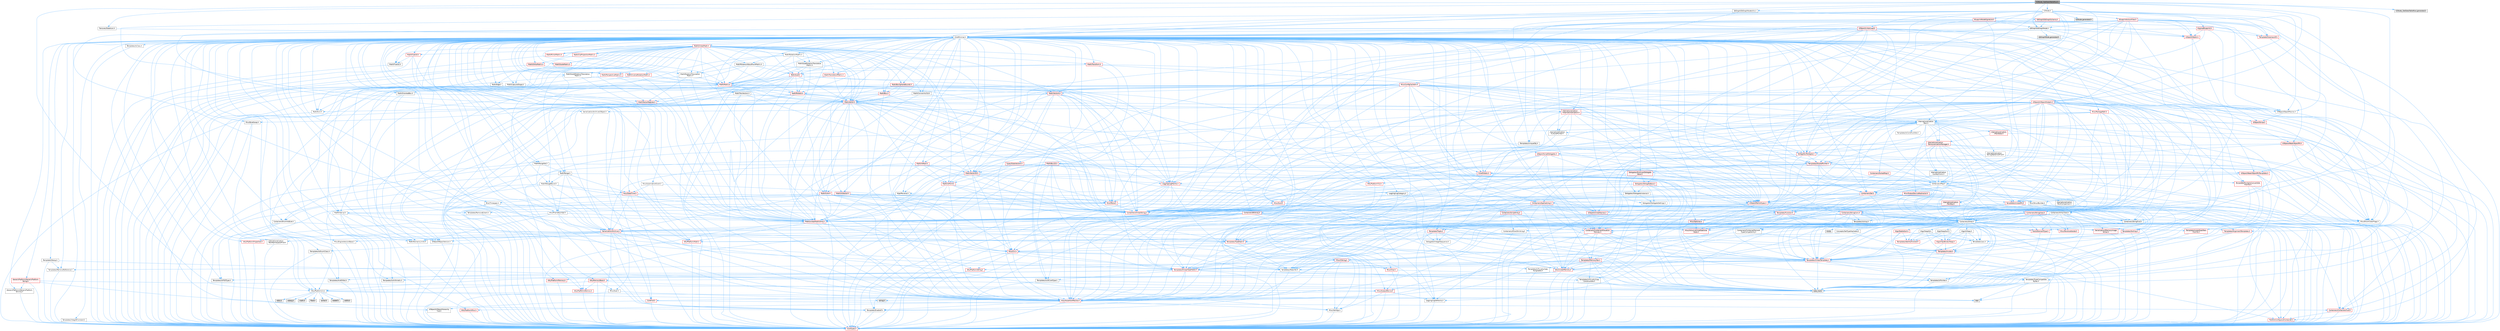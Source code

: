 digraph "K2Node_GetDataTableRow.h"
{
 // INTERACTIVE_SVG=YES
 // LATEX_PDF_SIZE
  bgcolor="transparent";
  edge [fontname=Helvetica,fontsize=10,labelfontname=Helvetica,labelfontsize=10];
  node [fontname=Helvetica,fontsize=10,shape=box,height=0.2,width=0.4];
  Node1 [id="Node000001",label="K2Node_GetDataTableRow.h",height=0.2,width=0.4,color="gray40", fillcolor="grey60", style="filled", fontcolor="black",tooltip=" "];
  Node1 -> Node2 [id="edge1_Node000001_Node000002",color="steelblue1",style="solid",tooltip=" "];
  Node2 [id="Node000002",label="Containers/Array.h",height=0.2,width=0.4,color="grey40", fillcolor="white", style="filled",URL="$df/dd0/Array_8h.html",tooltip=" "];
  Node2 -> Node3 [id="edge2_Node000002_Node000003",color="steelblue1",style="solid",tooltip=" "];
  Node3 [id="Node000003",label="CoreTypes.h",height=0.2,width=0.4,color="red", fillcolor="#FFF0F0", style="filled",URL="$dc/dec/CoreTypes_8h.html",tooltip=" "];
  Node2 -> Node17 [id="edge3_Node000002_Node000017",color="steelblue1",style="solid",tooltip=" "];
  Node17 [id="Node000017",label="Misc/AssertionMacros.h",height=0.2,width=0.4,color="red", fillcolor="#FFF0F0", style="filled",URL="$d0/dfa/AssertionMacros_8h.html",tooltip=" "];
  Node17 -> Node3 [id="edge4_Node000017_Node000003",color="steelblue1",style="solid",tooltip=" "];
  Node17 -> Node18 [id="edge5_Node000017_Node000018",color="steelblue1",style="solid",tooltip=" "];
  Node18 [id="Node000018",label="HAL/PlatformMisc.h",height=0.2,width=0.4,color="red", fillcolor="#FFF0F0", style="filled",URL="$d0/df5/PlatformMisc_8h.html",tooltip=" "];
  Node18 -> Node3 [id="edge6_Node000018_Node000003",color="steelblue1",style="solid",tooltip=" "];
  Node17 -> Node54 [id="edge7_Node000017_Node000054",color="steelblue1",style="solid",tooltip=" "];
  Node54 [id="Node000054",label="Templates/EnableIf.h",height=0.2,width=0.4,color="grey40", fillcolor="white", style="filled",URL="$d7/d60/EnableIf_8h.html",tooltip=" "];
  Node54 -> Node3 [id="edge8_Node000054_Node000003",color="steelblue1",style="solid",tooltip=" "];
  Node17 -> Node60 [id="edge9_Node000017_Node000060",color="steelblue1",style="solid",tooltip=" "];
  Node60 [id="Node000060",label="Misc/VarArgs.h",height=0.2,width=0.4,color="grey40", fillcolor="white", style="filled",URL="$d5/d6f/VarArgs_8h.html",tooltip=" "];
  Node60 -> Node3 [id="edge10_Node000060_Node000003",color="steelblue1",style="solid",tooltip=" "];
  Node2 -> Node68 [id="edge11_Node000002_Node000068",color="steelblue1",style="solid",tooltip=" "];
  Node68 [id="Node000068",label="Misc/IntrusiveUnsetOptional\lState.h",height=0.2,width=0.4,color="red", fillcolor="#FFF0F0", style="filled",URL="$d2/d0a/IntrusiveUnsetOptionalState_8h.html",tooltip=" "];
  Node2 -> Node70 [id="edge12_Node000002_Node000070",color="steelblue1",style="solid",tooltip=" "];
  Node70 [id="Node000070",label="Misc/ReverseIterate.h",height=0.2,width=0.4,color="red", fillcolor="#FFF0F0", style="filled",URL="$db/de3/ReverseIterate_8h.html",tooltip=" "];
  Node2 -> Node72 [id="edge13_Node000002_Node000072",color="steelblue1",style="solid",tooltip=" "];
  Node72 [id="Node000072",label="HAL/UnrealMemory.h",height=0.2,width=0.4,color="red", fillcolor="#FFF0F0", style="filled",URL="$d9/d96/UnrealMemory_8h.html",tooltip=" "];
  Node72 -> Node3 [id="edge14_Node000072_Node000003",color="steelblue1",style="solid",tooltip=" "];
  Node72 -> Node76 [id="edge15_Node000072_Node000076",color="steelblue1",style="solid",tooltip=" "];
  Node76 [id="Node000076",label="HAL/MemoryBase.h",height=0.2,width=0.4,color="red", fillcolor="#FFF0F0", style="filled",URL="$d6/d9f/MemoryBase_8h.html",tooltip=" "];
  Node76 -> Node3 [id="edge16_Node000076_Node000003",color="steelblue1",style="solid",tooltip=" "];
  Node76 -> Node47 [id="edge17_Node000076_Node000047",color="steelblue1",style="solid",tooltip=" "];
  Node47 [id="Node000047",label="HAL/PlatformAtomics.h",height=0.2,width=0.4,color="red", fillcolor="#FFF0F0", style="filled",URL="$d3/d36/PlatformAtomics_8h.html",tooltip=" "];
  Node47 -> Node3 [id="edge18_Node000047_Node000003",color="steelblue1",style="solid",tooltip=" "];
  Node76 -> Node30 [id="edge19_Node000076_Node000030",color="steelblue1",style="solid",tooltip=" "];
  Node30 [id="Node000030",label="HAL/PlatformCrt.h",height=0.2,width=0.4,color="grey40", fillcolor="white", style="filled",URL="$d8/d75/PlatformCrt_8h.html",tooltip=" "];
  Node30 -> Node31 [id="edge20_Node000030_Node000031",color="steelblue1",style="solid",tooltip=" "];
  Node31 [id="Node000031",label="new",height=0.2,width=0.4,color="grey60", fillcolor="#E0E0E0", style="filled",tooltip=" "];
  Node30 -> Node32 [id="edge21_Node000030_Node000032",color="steelblue1",style="solid",tooltip=" "];
  Node32 [id="Node000032",label="wchar.h",height=0.2,width=0.4,color="grey60", fillcolor="#E0E0E0", style="filled",tooltip=" "];
  Node30 -> Node33 [id="edge22_Node000030_Node000033",color="steelblue1",style="solid",tooltip=" "];
  Node33 [id="Node000033",label="stddef.h",height=0.2,width=0.4,color="grey60", fillcolor="#E0E0E0", style="filled",tooltip=" "];
  Node30 -> Node34 [id="edge23_Node000030_Node000034",color="steelblue1",style="solid",tooltip=" "];
  Node34 [id="Node000034",label="stdlib.h",height=0.2,width=0.4,color="grey60", fillcolor="#E0E0E0", style="filled",tooltip=" "];
  Node30 -> Node35 [id="edge24_Node000030_Node000035",color="steelblue1",style="solid",tooltip=" "];
  Node35 [id="Node000035",label="stdio.h",height=0.2,width=0.4,color="grey60", fillcolor="#E0E0E0", style="filled",tooltip=" "];
  Node30 -> Node36 [id="edge25_Node000030_Node000036",color="steelblue1",style="solid",tooltip=" "];
  Node36 [id="Node000036",label="stdarg.h",height=0.2,width=0.4,color="grey60", fillcolor="#E0E0E0", style="filled",tooltip=" "];
  Node30 -> Node37 [id="edge26_Node000030_Node000037",color="steelblue1",style="solid",tooltip=" "];
  Node37 [id="Node000037",label="math.h",height=0.2,width=0.4,color="grey60", fillcolor="#E0E0E0", style="filled",tooltip=" "];
  Node30 -> Node38 [id="edge27_Node000030_Node000038",color="steelblue1",style="solid",tooltip=" "];
  Node38 [id="Node000038",label="float.h",height=0.2,width=0.4,color="grey60", fillcolor="#E0E0E0", style="filled",tooltip=" "];
  Node30 -> Node39 [id="edge28_Node000030_Node000039",color="steelblue1",style="solid",tooltip=" "];
  Node39 [id="Node000039",label="string.h",height=0.2,width=0.4,color="grey60", fillcolor="#E0E0E0", style="filled",tooltip=" "];
  Node76 -> Node77 [id="edge29_Node000076_Node000077",color="steelblue1",style="solid",tooltip=" "];
  Node77 [id="Node000077",label="Misc/Exec.h",height=0.2,width=0.4,color="grey40", fillcolor="white", style="filled",URL="$de/ddb/Exec_8h.html",tooltip=" "];
  Node77 -> Node3 [id="edge30_Node000077_Node000003",color="steelblue1",style="solid",tooltip=" "];
  Node77 -> Node17 [id="edge31_Node000077_Node000017",color="steelblue1",style="solid",tooltip=" "];
  Node76 -> Node78 [id="edge32_Node000076_Node000078",color="steelblue1",style="solid",tooltip=" "];
  Node78 [id="Node000078",label="Misc/OutputDevice.h",height=0.2,width=0.4,color="red", fillcolor="#FFF0F0", style="filled",URL="$d7/d32/OutputDevice_8h.html",tooltip=" "];
  Node78 -> Node25 [id="edge33_Node000078_Node000025",color="steelblue1",style="solid",tooltip=" "];
  Node25 [id="Node000025",label="CoreFwd.h",height=0.2,width=0.4,color="red", fillcolor="#FFF0F0", style="filled",URL="$d1/d1e/CoreFwd_8h.html",tooltip=" "];
  Node25 -> Node3 [id="edge34_Node000025_Node000003",color="steelblue1",style="solid",tooltip=" "];
  Node25 -> Node26 [id="edge35_Node000025_Node000026",color="steelblue1",style="solid",tooltip=" "];
  Node26 [id="Node000026",label="Containers/ContainersFwd.h",height=0.2,width=0.4,color="red", fillcolor="#FFF0F0", style="filled",URL="$d4/d0a/ContainersFwd_8h.html",tooltip=" "];
  Node26 -> Node3 [id="edge36_Node000026_Node000003",color="steelblue1",style="solid",tooltip=" "];
  Node26 -> Node23 [id="edge37_Node000026_Node000023",color="steelblue1",style="solid",tooltip=" "];
  Node23 [id="Node000023",label="Traits/IsContiguousContainer.h",height=0.2,width=0.4,color="red", fillcolor="#FFF0F0", style="filled",URL="$d5/d3c/IsContiguousContainer_8h.html",tooltip=" "];
  Node23 -> Node3 [id="edge38_Node000023_Node000003",color="steelblue1",style="solid",tooltip=" "];
  Node25 -> Node28 [id="edge39_Node000025_Node000028",color="steelblue1",style="solid",tooltip=" "];
  Node28 [id="Node000028",label="UObject/UObjectHierarchy\lFwd.h",height=0.2,width=0.4,color="grey40", fillcolor="white", style="filled",URL="$d3/d13/UObjectHierarchyFwd_8h.html",tooltip=" "];
  Node78 -> Node3 [id="edge40_Node000078_Node000003",color="steelblue1",style="solid",tooltip=" "];
  Node78 -> Node79 [id="edge41_Node000078_Node000079",color="steelblue1",style="solid",tooltip=" "];
  Node79 [id="Node000079",label="Logging/LogVerbosity.h",height=0.2,width=0.4,color="grey40", fillcolor="white", style="filled",URL="$d2/d8f/LogVerbosity_8h.html",tooltip=" "];
  Node79 -> Node3 [id="edge42_Node000079_Node000003",color="steelblue1",style="solid",tooltip=" "];
  Node78 -> Node60 [id="edge43_Node000078_Node000060",color="steelblue1",style="solid",tooltip=" "];
  Node72 -> Node89 [id="edge44_Node000072_Node000089",color="steelblue1",style="solid",tooltip=" "];
  Node89 [id="Node000089",label="HAL/PlatformMemory.h",height=0.2,width=0.4,color="red", fillcolor="#FFF0F0", style="filled",URL="$de/d68/PlatformMemory_8h.html",tooltip=" "];
  Node89 -> Node3 [id="edge45_Node000089_Node000003",color="steelblue1",style="solid",tooltip=" "];
  Node72 -> Node92 [id="edge46_Node000072_Node000092",color="steelblue1",style="solid",tooltip=" "];
  Node92 [id="Node000092",label="Templates/IsPointer.h",height=0.2,width=0.4,color="grey40", fillcolor="white", style="filled",URL="$d7/d05/IsPointer_8h.html",tooltip=" "];
  Node92 -> Node3 [id="edge47_Node000092_Node000003",color="steelblue1",style="solid",tooltip=" "];
  Node2 -> Node93 [id="edge48_Node000002_Node000093",color="steelblue1",style="solid",tooltip=" "];
  Node93 [id="Node000093",label="Templates/UnrealTypeTraits.h",height=0.2,width=0.4,color="red", fillcolor="#FFF0F0", style="filled",URL="$d2/d2d/UnrealTypeTraits_8h.html",tooltip=" "];
  Node93 -> Node3 [id="edge49_Node000093_Node000003",color="steelblue1",style="solid",tooltip=" "];
  Node93 -> Node92 [id="edge50_Node000093_Node000092",color="steelblue1",style="solid",tooltip=" "];
  Node93 -> Node17 [id="edge51_Node000093_Node000017",color="steelblue1",style="solid",tooltip=" "];
  Node93 -> Node85 [id="edge52_Node000093_Node000085",color="steelblue1",style="solid",tooltip=" "];
  Node85 [id="Node000085",label="Templates/AndOrNot.h",height=0.2,width=0.4,color="grey40", fillcolor="white", style="filled",URL="$db/d0a/AndOrNot_8h.html",tooltip=" "];
  Node85 -> Node3 [id="edge53_Node000085_Node000003",color="steelblue1",style="solid",tooltip=" "];
  Node93 -> Node54 [id="edge54_Node000093_Node000054",color="steelblue1",style="solid",tooltip=" "];
  Node93 -> Node94 [id="edge55_Node000093_Node000094",color="steelblue1",style="solid",tooltip=" "];
  Node94 [id="Node000094",label="Templates/IsArithmetic.h",height=0.2,width=0.4,color="grey40", fillcolor="white", style="filled",URL="$d2/d5d/IsArithmetic_8h.html",tooltip=" "];
  Node94 -> Node3 [id="edge56_Node000094_Node000003",color="steelblue1",style="solid",tooltip=" "];
  Node93 -> Node96 [id="edge57_Node000093_Node000096",color="steelblue1",style="solid",tooltip=" "];
  Node96 [id="Node000096",label="Templates/IsPODType.h",height=0.2,width=0.4,color="grey40", fillcolor="white", style="filled",URL="$d7/db1/IsPODType_8h.html",tooltip=" "];
  Node96 -> Node3 [id="edge58_Node000096_Node000003",color="steelblue1",style="solid",tooltip=" "];
  Node93 -> Node97 [id="edge59_Node000093_Node000097",color="steelblue1",style="solid",tooltip=" "];
  Node97 [id="Node000097",label="Templates/IsUECoreType.h",height=0.2,width=0.4,color="grey40", fillcolor="white", style="filled",URL="$d1/db8/IsUECoreType_8h.html",tooltip=" "];
  Node97 -> Node3 [id="edge60_Node000097_Node000003",color="steelblue1",style="solid",tooltip=" "];
  Node97 -> Node7 [id="edge61_Node000097_Node000007",color="steelblue1",style="solid",tooltip=" "];
  Node7 [id="Node000007",label="type_traits",height=0.2,width=0.4,color="grey60", fillcolor="#E0E0E0", style="filled",tooltip=" "];
  Node93 -> Node86 [id="edge62_Node000093_Node000086",color="steelblue1",style="solid",tooltip=" "];
  Node86 [id="Node000086",label="Templates/IsTriviallyCopy\lConstructible.h",height=0.2,width=0.4,color="grey40", fillcolor="white", style="filled",URL="$d3/d78/IsTriviallyCopyConstructible_8h.html",tooltip=" "];
  Node86 -> Node3 [id="edge63_Node000086_Node000003",color="steelblue1",style="solid",tooltip=" "];
  Node86 -> Node7 [id="edge64_Node000086_Node000007",color="steelblue1",style="solid",tooltip=" "];
  Node2 -> Node98 [id="edge65_Node000002_Node000098",color="steelblue1",style="solid",tooltip=" "];
  Node98 [id="Node000098",label="Templates/UnrealTemplate.h",height=0.2,width=0.4,color="red", fillcolor="#FFF0F0", style="filled",URL="$d4/d24/UnrealTemplate_8h.html",tooltip=" "];
  Node98 -> Node3 [id="edge66_Node000098_Node000003",color="steelblue1",style="solid",tooltip=" "];
  Node98 -> Node92 [id="edge67_Node000098_Node000092",color="steelblue1",style="solid",tooltip=" "];
  Node98 -> Node72 [id="edge68_Node000098_Node000072",color="steelblue1",style="solid",tooltip=" "];
  Node98 -> Node93 [id="edge69_Node000098_Node000093",color="steelblue1",style="solid",tooltip=" "];
  Node98 -> Node101 [id="edge70_Node000098_Node000101",color="steelblue1",style="solid",tooltip=" "];
  Node101 [id="Node000101",label="Templates/RemoveReference.h",height=0.2,width=0.4,color="grey40", fillcolor="white", style="filled",URL="$da/dbe/RemoveReference_8h.html",tooltip=" "];
  Node101 -> Node3 [id="edge71_Node000101_Node000003",color="steelblue1",style="solid",tooltip=" "];
  Node98 -> Node62 [id="edge72_Node000098_Node000062",color="steelblue1",style="solid",tooltip=" "];
  Node62 [id="Node000062",label="Templates/Requires.h",height=0.2,width=0.4,color="grey40", fillcolor="white", style="filled",URL="$dc/d96/Requires_8h.html",tooltip=" "];
  Node62 -> Node54 [id="edge73_Node000062_Node000054",color="steelblue1",style="solid",tooltip=" "];
  Node62 -> Node7 [id="edge74_Node000062_Node000007",color="steelblue1",style="solid",tooltip=" "];
  Node98 -> Node102 [id="edge75_Node000098_Node000102",color="steelblue1",style="solid",tooltip=" "];
  Node102 [id="Node000102",label="Templates/TypeCompatible\lBytes.h",height=0.2,width=0.4,color="grey40", fillcolor="white", style="filled",URL="$df/d0a/TypeCompatibleBytes_8h.html",tooltip=" "];
  Node102 -> Node3 [id="edge76_Node000102_Node000003",color="steelblue1",style="solid",tooltip=" "];
  Node102 -> Node39 [id="edge77_Node000102_Node000039",color="steelblue1",style="solid",tooltip=" "];
  Node102 -> Node31 [id="edge78_Node000102_Node000031",color="steelblue1",style="solid",tooltip=" "];
  Node102 -> Node7 [id="edge79_Node000102_Node000007",color="steelblue1",style="solid",tooltip=" "];
  Node98 -> Node23 [id="edge80_Node000098_Node000023",color="steelblue1",style="solid",tooltip=" "];
  Node98 -> Node7 [id="edge81_Node000098_Node000007",color="steelblue1",style="solid",tooltip=" "];
  Node2 -> Node104 [id="edge82_Node000002_Node000104",color="steelblue1",style="solid",tooltip=" "];
  Node104 [id="Node000104",label="Containers/AllowShrinking.h",height=0.2,width=0.4,color="grey40", fillcolor="white", style="filled",URL="$d7/d1a/AllowShrinking_8h.html",tooltip=" "];
  Node104 -> Node3 [id="edge83_Node000104_Node000003",color="steelblue1",style="solid",tooltip=" "];
  Node2 -> Node105 [id="edge84_Node000002_Node000105",color="steelblue1",style="solid",tooltip=" "];
  Node105 [id="Node000105",label="Containers/ContainerAllocation\lPolicies.h",height=0.2,width=0.4,color="red", fillcolor="#FFF0F0", style="filled",URL="$d7/dff/ContainerAllocationPolicies_8h.html",tooltip=" "];
  Node105 -> Node3 [id="edge85_Node000105_Node000003",color="steelblue1",style="solid",tooltip=" "];
  Node105 -> Node105 [id="edge86_Node000105_Node000105",color="steelblue1",style="solid",tooltip=" "];
  Node105 -> Node107 [id="edge87_Node000105_Node000107",color="steelblue1",style="solid",tooltip=" "];
  Node107 [id="Node000107",label="HAL/PlatformMath.h",height=0.2,width=0.4,color="red", fillcolor="#FFF0F0", style="filled",URL="$dc/d53/PlatformMath_8h.html",tooltip=" "];
  Node107 -> Node3 [id="edge88_Node000107_Node000003",color="steelblue1",style="solid",tooltip=" "];
  Node105 -> Node72 [id="edge89_Node000105_Node000072",color="steelblue1",style="solid",tooltip=" "];
  Node105 -> Node40 [id="edge90_Node000105_Node000040",color="steelblue1",style="solid",tooltip=" "];
  Node40 [id="Node000040",label="Math/NumericLimits.h",height=0.2,width=0.4,color="grey40", fillcolor="white", style="filled",URL="$df/d1b/NumericLimits_8h.html",tooltip=" "];
  Node40 -> Node3 [id="edge91_Node000040_Node000003",color="steelblue1",style="solid",tooltip=" "];
  Node105 -> Node17 [id="edge92_Node000105_Node000017",color="steelblue1",style="solid",tooltip=" "];
  Node105 -> Node116 [id="edge93_Node000105_Node000116",color="steelblue1",style="solid",tooltip=" "];
  Node116 [id="Node000116",label="Templates/MemoryOps.h",height=0.2,width=0.4,color="red", fillcolor="#FFF0F0", style="filled",URL="$db/dea/MemoryOps_8h.html",tooltip=" "];
  Node116 -> Node3 [id="edge94_Node000116_Node000003",color="steelblue1",style="solid",tooltip=" "];
  Node116 -> Node72 [id="edge95_Node000116_Node000072",color="steelblue1",style="solid",tooltip=" "];
  Node116 -> Node87 [id="edge96_Node000116_Node000087",color="steelblue1",style="solid",tooltip=" "];
  Node87 [id="Node000087",label="Templates/IsTriviallyCopy\lAssignable.h",height=0.2,width=0.4,color="grey40", fillcolor="white", style="filled",URL="$d2/df2/IsTriviallyCopyAssignable_8h.html",tooltip=" "];
  Node87 -> Node3 [id="edge97_Node000087_Node000003",color="steelblue1",style="solid",tooltip=" "];
  Node87 -> Node7 [id="edge98_Node000087_Node000007",color="steelblue1",style="solid",tooltip=" "];
  Node116 -> Node86 [id="edge99_Node000116_Node000086",color="steelblue1",style="solid",tooltip=" "];
  Node116 -> Node62 [id="edge100_Node000116_Node000062",color="steelblue1",style="solid",tooltip=" "];
  Node116 -> Node93 [id="edge101_Node000116_Node000093",color="steelblue1",style="solid",tooltip=" "];
  Node116 -> Node31 [id="edge102_Node000116_Node000031",color="steelblue1",style="solid",tooltip=" "];
  Node116 -> Node7 [id="edge103_Node000116_Node000007",color="steelblue1",style="solid",tooltip=" "];
  Node105 -> Node102 [id="edge104_Node000105_Node000102",color="steelblue1",style="solid",tooltip=" "];
  Node105 -> Node7 [id="edge105_Node000105_Node000007",color="steelblue1",style="solid",tooltip=" "];
  Node2 -> Node117 [id="edge106_Node000002_Node000117",color="steelblue1",style="solid",tooltip=" "];
  Node117 [id="Node000117",label="Containers/ContainerElement\lTypeCompatibility.h",height=0.2,width=0.4,color="grey40", fillcolor="white", style="filled",URL="$df/ddf/ContainerElementTypeCompatibility_8h.html",tooltip=" "];
  Node117 -> Node3 [id="edge107_Node000117_Node000003",color="steelblue1",style="solid",tooltip=" "];
  Node117 -> Node93 [id="edge108_Node000117_Node000093",color="steelblue1",style="solid",tooltip=" "];
  Node2 -> Node118 [id="edge109_Node000002_Node000118",color="steelblue1",style="solid",tooltip=" "];
  Node118 [id="Node000118",label="Serialization/Archive.h",height=0.2,width=0.4,color="red", fillcolor="#FFF0F0", style="filled",URL="$d7/d3b/Archive_8h.html",tooltip=" "];
  Node118 -> Node25 [id="edge110_Node000118_Node000025",color="steelblue1",style="solid",tooltip=" "];
  Node118 -> Node3 [id="edge111_Node000118_Node000003",color="steelblue1",style="solid",tooltip=" "];
  Node118 -> Node119 [id="edge112_Node000118_Node000119",color="steelblue1",style="solid",tooltip=" "];
  Node119 [id="Node000119",label="HAL/PlatformProperties.h",height=0.2,width=0.4,color="red", fillcolor="#FFF0F0", style="filled",URL="$d9/db0/PlatformProperties_8h.html",tooltip=" "];
  Node119 -> Node3 [id="edge113_Node000119_Node000003",color="steelblue1",style="solid",tooltip=" "];
  Node118 -> Node122 [id="edge114_Node000118_Node000122",color="steelblue1",style="solid",tooltip=" "];
  Node122 [id="Node000122",label="Internationalization\l/TextNamespaceFwd.h",height=0.2,width=0.4,color="grey40", fillcolor="white", style="filled",URL="$d8/d97/TextNamespaceFwd_8h.html",tooltip=" "];
  Node122 -> Node3 [id="edge115_Node000122_Node000003",color="steelblue1",style="solid",tooltip=" "];
  Node118 -> Node17 [id="edge116_Node000118_Node000017",color="steelblue1",style="solid",tooltip=" "];
  Node118 -> Node123 [id="edge117_Node000118_Node000123",color="steelblue1",style="solid",tooltip=" "];
  Node123 [id="Node000123",label="Misc/EngineVersionBase.h",height=0.2,width=0.4,color="grey40", fillcolor="white", style="filled",URL="$d5/d2b/EngineVersionBase_8h.html",tooltip=" "];
  Node123 -> Node3 [id="edge118_Node000123_Node000003",color="steelblue1",style="solid",tooltip=" "];
  Node118 -> Node60 [id="edge119_Node000118_Node000060",color="steelblue1",style="solid",tooltip=" "];
  Node118 -> Node54 [id="edge120_Node000118_Node000054",color="steelblue1",style="solid",tooltip=" "];
  Node118 -> Node126 [id="edge121_Node000118_Node000126",color="steelblue1",style="solid",tooltip=" "];
  Node126 [id="Node000126",label="Templates/IsEnumClass.h",height=0.2,width=0.4,color="grey40", fillcolor="white", style="filled",URL="$d7/d15/IsEnumClass_8h.html",tooltip=" "];
  Node126 -> Node3 [id="edge122_Node000126_Node000003",color="steelblue1",style="solid",tooltip=" "];
  Node126 -> Node85 [id="edge123_Node000126_Node000085",color="steelblue1",style="solid",tooltip=" "];
  Node118 -> Node98 [id="edge124_Node000118_Node000098",color="steelblue1",style="solid",tooltip=" "];
  Node118 -> Node127 [id="edge125_Node000118_Node000127",color="steelblue1",style="solid",tooltip=" "];
  Node127 [id="Node000127",label="UObject/ObjectVersion.h",height=0.2,width=0.4,color="grey40", fillcolor="white", style="filled",URL="$da/d63/ObjectVersion_8h.html",tooltip=" "];
  Node127 -> Node3 [id="edge126_Node000127_Node000003",color="steelblue1",style="solid",tooltip=" "];
  Node2 -> Node128 [id="edge127_Node000002_Node000128",color="steelblue1",style="solid",tooltip=" "];
  Node128 [id="Node000128",label="Serialization/MemoryImage\lWriter.h",height=0.2,width=0.4,color="red", fillcolor="#FFF0F0", style="filled",URL="$d0/d08/MemoryImageWriter_8h.html",tooltip=" "];
  Node128 -> Node3 [id="edge128_Node000128_Node000003",color="steelblue1",style="solid",tooltip=" "];
  Node2 -> Node142 [id="edge129_Node000002_Node000142",color="steelblue1",style="solid",tooltip=" "];
  Node142 [id="Node000142",label="Algo/Heapify.h",height=0.2,width=0.4,color="grey40", fillcolor="white", style="filled",URL="$d0/d2a/Heapify_8h.html",tooltip=" "];
  Node142 -> Node143 [id="edge130_Node000142_Node000143",color="steelblue1",style="solid",tooltip=" "];
  Node143 [id="Node000143",label="Algo/Impl/BinaryHeap.h",height=0.2,width=0.4,color="red", fillcolor="#FFF0F0", style="filled",URL="$d7/da3/Algo_2Impl_2BinaryHeap_8h.html",tooltip=" "];
  Node143 -> Node144 [id="edge131_Node000143_Node000144",color="steelblue1",style="solid",tooltip=" "];
  Node144 [id="Node000144",label="Templates/Invoke.h",height=0.2,width=0.4,color="red", fillcolor="#FFF0F0", style="filled",URL="$d7/deb/Invoke_8h.html",tooltip=" "];
  Node144 -> Node3 [id="edge132_Node000144_Node000003",color="steelblue1",style="solid",tooltip=" "];
  Node144 -> Node98 [id="edge133_Node000144_Node000098",color="steelblue1",style="solid",tooltip=" "];
  Node144 -> Node7 [id="edge134_Node000144_Node000007",color="steelblue1",style="solid",tooltip=" "];
  Node143 -> Node7 [id="edge135_Node000143_Node000007",color="steelblue1",style="solid",tooltip=" "];
  Node142 -> Node148 [id="edge136_Node000142_Node000148",color="steelblue1",style="solid",tooltip=" "];
  Node148 [id="Node000148",label="Templates/IdentityFunctor.h",height=0.2,width=0.4,color="red", fillcolor="#FFF0F0", style="filled",URL="$d7/d2e/IdentityFunctor_8h.html",tooltip=" "];
  Node142 -> Node144 [id="edge137_Node000142_Node000144",color="steelblue1",style="solid",tooltip=" "];
  Node142 -> Node149 [id="edge138_Node000142_Node000149",color="steelblue1",style="solid",tooltip=" "];
  Node149 [id="Node000149",label="Templates/Less.h",height=0.2,width=0.4,color="grey40", fillcolor="white", style="filled",URL="$de/dc8/Less_8h.html",tooltip=" "];
  Node149 -> Node3 [id="edge139_Node000149_Node000003",color="steelblue1",style="solid",tooltip=" "];
  Node149 -> Node98 [id="edge140_Node000149_Node000098",color="steelblue1",style="solid",tooltip=" "];
  Node142 -> Node98 [id="edge141_Node000142_Node000098",color="steelblue1",style="solid",tooltip=" "];
  Node2 -> Node150 [id="edge142_Node000002_Node000150",color="steelblue1",style="solid",tooltip=" "];
  Node150 [id="Node000150",label="Algo/HeapSort.h",height=0.2,width=0.4,color="grey40", fillcolor="white", style="filled",URL="$d3/d92/HeapSort_8h.html",tooltip=" "];
  Node150 -> Node143 [id="edge143_Node000150_Node000143",color="steelblue1",style="solid",tooltip=" "];
  Node150 -> Node148 [id="edge144_Node000150_Node000148",color="steelblue1",style="solid",tooltip=" "];
  Node150 -> Node149 [id="edge145_Node000150_Node000149",color="steelblue1",style="solid",tooltip=" "];
  Node150 -> Node98 [id="edge146_Node000150_Node000098",color="steelblue1",style="solid",tooltip=" "];
  Node2 -> Node151 [id="edge147_Node000002_Node000151",color="steelblue1",style="solid",tooltip=" "];
  Node151 [id="Node000151",label="Algo/IsHeap.h",height=0.2,width=0.4,color="grey40", fillcolor="white", style="filled",URL="$de/d32/IsHeap_8h.html",tooltip=" "];
  Node151 -> Node143 [id="edge148_Node000151_Node000143",color="steelblue1",style="solid",tooltip=" "];
  Node151 -> Node148 [id="edge149_Node000151_Node000148",color="steelblue1",style="solid",tooltip=" "];
  Node151 -> Node144 [id="edge150_Node000151_Node000144",color="steelblue1",style="solid",tooltip=" "];
  Node151 -> Node149 [id="edge151_Node000151_Node000149",color="steelblue1",style="solid",tooltip=" "];
  Node151 -> Node98 [id="edge152_Node000151_Node000098",color="steelblue1",style="solid",tooltip=" "];
  Node2 -> Node143 [id="edge153_Node000002_Node000143",color="steelblue1",style="solid",tooltip=" "];
  Node2 -> Node152 [id="edge154_Node000002_Node000152",color="steelblue1",style="solid",tooltip=" "];
  Node152 [id="Node000152",label="Algo/StableSort.h",height=0.2,width=0.4,color="red", fillcolor="#FFF0F0", style="filled",URL="$d7/d3c/StableSort_8h.html",tooltip=" "];
  Node152 -> Node148 [id="edge155_Node000152_Node000148",color="steelblue1",style="solid",tooltip=" "];
  Node152 -> Node144 [id="edge156_Node000152_Node000144",color="steelblue1",style="solid",tooltip=" "];
  Node152 -> Node149 [id="edge157_Node000152_Node000149",color="steelblue1",style="solid",tooltip=" "];
  Node152 -> Node98 [id="edge158_Node000152_Node000098",color="steelblue1",style="solid",tooltip=" "];
  Node2 -> Node155 [id="edge159_Node000002_Node000155",color="steelblue1",style="solid",tooltip=" "];
  Node155 [id="Node000155",label="Concepts/GetTypeHashable.h",height=0.2,width=0.4,color="grey40", fillcolor="white", style="filled",URL="$d3/da2/GetTypeHashable_8h.html",tooltip=" "];
  Node155 -> Node3 [id="edge160_Node000155_Node000003",color="steelblue1",style="solid",tooltip=" "];
  Node155 -> Node133 [id="edge161_Node000155_Node000133",color="steelblue1",style="solid",tooltip=" "];
  Node133 [id="Node000133",label="Templates/TypeHash.h",height=0.2,width=0.4,color="red", fillcolor="#FFF0F0", style="filled",URL="$d1/d62/TypeHash_8h.html",tooltip=" "];
  Node133 -> Node3 [id="edge162_Node000133_Node000003",color="steelblue1",style="solid",tooltip=" "];
  Node133 -> Node62 [id="edge163_Node000133_Node000062",color="steelblue1",style="solid",tooltip=" "];
  Node133 -> Node134 [id="edge164_Node000133_Node000134",color="steelblue1",style="solid",tooltip=" "];
  Node134 [id="Node000134",label="Misc/Crc.h",height=0.2,width=0.4,color="red", fillcolor="#FFF0F0", style="filled",URL="$d4/dd2/Crc_8h.html",tooltip=" "];
  Node134 -> Node3 [id="edge165_Node000134_Node000003",color="steelblue1",style="solid",tooltip=" "];
  Node134 -> Node74 [id="edge166_Node000134_Node000074",color="steelblue1",style="solid",tooltip=" "];
  Node74 [id="Node000074",label="HAL/PlatformString.h",height=0.2,width=0.4,color="red", fillcolor="#FFF0F0", style="filled",URL="$db/db5/PlatformString_8h.html",tooltip=" "];
  Node74 -> Node3 [id="edge167_Node000074_Node000003",color="steelblue1",style="solid",tooltip=" "];
  Node134 -> Node17 [id="edge168_Node000134_Node000017",color="steelblue1",style="solid",tooltip=" "];
  Node134 -> Node135 [id="edge169_Node000134_Node000135",color="steelblue1",style="solid",tooltip=" "];
  Node135 [id="Node000135",label="Misc/CString.h",height=0.2,width=0.4,color="red", fillcolor="#FFF0F0", style="filled",URL="$d2/d49/CString_8h.html",tooltip=" "];
  Node135 -> Node3 [id="edge170_Node000135_Node000003",color="steelblue1",style="solid",tooltip=" "];
  Node135 -> Node30 [id="edge171_Node000135_Node000030",color="steelblue1",style="solid",tooltip=" "];
  Node135 -> Node74 [id="edge172_Node000135_Node000074",color="steelblue1",style="solid",tooltip=" "];
  Node135 -> Node17 [id="edge173_Node000135_Node000017",color="steelblue1",style="solid",tooltip=" "];
  Node135 -> Node136 [id="edge174_Node000135_Node000136",color="steelblue1",style="solid",tooltip=" "];
  Node136 [id="Node000136",label="Misc/Char.h",height=0.2,width=0.4,color="red", fillcolor="#FFF0F0", style="filled",URL="$d0/d58/Char_8h.html",tooltip=" "];
  Node136 -> Node3 [id="edge175_Node000136_Node000003",color="steelblue1",style="solid",tooltip=" "];
  Node136 -> Node7 [id="edge176_Node000136_Node000007",color="steelblue1",style="solid",tooltip=" "];
  Node135 -> Node60 [id="edge177_Node000135_Node000060",color="steelblue1",style="solid",tooltip=" "];
  Node134 -> Node136 [id="edge178_Node000134_Node000136",color="steelblue1",style="solid",tooltip=" "];
  Node134 -> Node93 [id="edge179_Node000134_Node000093",color="steelblue1",style="solid",tooltip=" "];
  Node133 -> Node7 [id="edge180_Node000133_Node000007",color="steelblue1",style="solid",tooltip=" "];
  Node2 -> Node148 [id="edge181_Node000002_Node000148",color="steelblue1",style="solid",tooltip=" "];
  Node2 -> Node144 [id="edge182_Node000002_Node000144",color="steelblue1",style="solid",tooltip=" "];
  Node2 -> Node149 [id="edge183_Node000002_Node000149",color="steelblue1",style="solid",tooltip=" "];
  Node2 -> Node156 [id="edge184_Node000002_Node000156",color="steelblue1",style="solid",tooltip=" "];
  Node156 [id="Node000156",label="Templates/LosesQualifiers\lFromTo.h",height=0.2,width=0.4,color="red", fillcolor="#FFF0F0", style="filled",URL="$d2/db3/LosesQualifiersFromTo_8h.html",tooltip=" "];
  Node156 -> Node7 [id="edge185_Node000156_Node000007",color="steelblue1",style="solid",tooltip=" "];
  Node2 -> Node62 [id="edge186_Node000002_Node000062",color="steelblue1",style="solid",tooltip=" "];
  Node2 -> Node157 [id="edge187_Node000002_Node000157",color="steelblue1",style="solid",tooltip=" "];
  Node157 [id="Node000157",label="Templates/Sorting.h",height=0.2,width=0.4,color="red", fillcolor="#FFF0F0", style="filled",URL="$d3/d9e/Sorting_8h.html",tooltip=" "];
  Node157 -> Node3 [id="edge188_Node000157_Node000003",color="steelblue1",style="solid",tooltip=" "];
  Node157 -> Node107 [id="edge189_Node000157_Node000107",color="steelblue1",style="solid",tooltip=" "];
  Node157 -> Node149 [id="edge190_Node000157_Node000149",color="steelblue1",style="solid",tooltip=" "];
  Node2 -> Node161 [id="edge191_Node000002_Node000161",color="steelblue1",style="solid",tooltip=" "];
  Node161 [id="Node000161",label="Templates/AlignmentTemplates.h",height=0.2,width=0.4,color="red", fillcolor="#FFF0F0", style="filled",URL="$dd/d32/AlignmentTemplates_8h.html",tooltip=" "];
  Node161 -> Node3 [id="edge192_Node000161_Node000003",color="steelblue1",style="solid",tooltip=" "];
  Node161 -> Node92 [id="edge193_Node000161_Node000092",color="steelblue1",style="solid",tooltip=" "];
  Node2 -> Node21 [id="edge194_Node000002_Node000021",color="steelblue1",style="solid",tooltip=" "];
  Node21 [id="Node000021",label="Traits/ElementType.h",height=0.2,width=0.4,color="red", fillcolor="#FFF0F0", style="filled",URL="$d5/d4f/ElementType_8h.html",tooltip=" "];
  Node21 -> Node7 [id="edge195_Node000021_Node000007",color="steelblue1",style="solid",tooltip=" "];
  Node2 -> Node113 [id="edge196_Node000002_Node000113",color="steelblue1",style="solid",tooltip=" "];
  Node113 [id="Node000113",label="limits",height=0.2,width=0.4,color="grey60", fillcolor="#E0E0E0", style="filled",tooltip=" "];
  Node2 -> Node7 [id="edge197_Node000002_Node000007",color="steelblue1",style="solid",tooltip=" "];
  Node1 -> Node162 [id="edge198_Node000001_Node000162",color="steelblue1",style="solid",tooltip=" "];
  Node162 [id="Node000162",label="CoreMinimal.h",height=0.2,width=0.4,color="grey40", fillcolor="white", style="filled",URL="$d7/d67/CoreMinimal_8h.html",tooltip=" "];
  Node162 -> Node3 [id="edge199_Node000162_Node000003",color="steelblue1",style="solid",tooltip=" "];
  Node162 -> Node25 [id="edge200_Node000162_Node000025",color="steelblue1",style="solid",tooltip=" "];
  Node162 -> Node28 [id="edge201_Node000162_Node000028",color="steelblue1",style="solid",tooltip=" "];
  Node162 -> Node26 [id="edge202_Node000162_Node000026",color="steelblue1",style="solid",tooltip=" "];
  Node162 -> Node60 [id="edge203_Node000162_Node000060",color="steelblue1",style="solid",tooltip=" "];
  Node162 -> Node79 [id="edge204_Node000162_Node000079",color="steelblue1",style="solid",tooltip=" "];
  Node162 -> Node78 [id="edge205_Node000162_Node000078",color="steelblue1",style="solid",tooltip=" "];
  Node162 -> Node30 [id="edge206_Node000162_Node000030",color="steelblue1",style="solid",tooltip=" "];
  Node162 -> Node18 [id="edge207_Node000162_Node000018",color="steelblue1",style="solid",tooltip=" "];
  Node162 -> Node17 [id="edge208_Node000162_Node000017",color="steelblue1",style="solid",tooltip=" "];
  Node162 -> Node92 [id="edge209_Node000162_Node000092",color="steelblue1",style="solid",tooltip=" "];
  Node162 -> Node89 [id="edge210_Node000162_Node000089",color="steelblue1",style="solid",tooltip=" "];
  Node162 -> Node47 [id="edge211_Node000162_Node000047",color="steelblue1",style="solid",tooltip=" "];
  Node162 -> Node77 [id="edge212_Node000162_Node000077",color="steelblue1",style="solid",tooltip=" "];
  Node162 -> Node76 [id="edge213_Node000162_Node000076",color="steelblue1",style="solid",tooltip=" "];
  Node162 -> Node72 [id="edge214_Node000162_Node000072",color="steelblue1",style="solid",tooltip=" "];
  Node162 -> Node94 [id="edge215_Node000162_Node000094",color="steelblue1",style="solid",tooltip=" "];
  Node162 -> Node85 [id="edge216_Node000162_Node000085",color="steelblue1",style="solid",tooltip=" "];
  Node162 -> Node96 [id="edge217_Node000162_Node000096",color="steelblue1",style="solid",tooltip=" "];
  Node162 -> Node97 [id="edge218_Node000162_Node000097",color="steelblue1",style="solid",tooltip=" "];
  Node162 -> Node86 [id="edge219_Node000162_Node000086",color="steelblue1",style="solid",tooltip=" "];
  Node162 -> Node93 [id="edge220_Node000162_Node000093",color="steelblue1",style="solid",tooltip=" "];
  Node162 -> Node54 [id="edge221_Node000162_Node000054",color="steelblue1",style="solid",tooltip=" "];
  Node162 -> Node101 [id="edge222_Node000162_Node000101",color="steelblue1",style="solid",tooltip=" "];
  Node162 -> Node163 [id="edge223_Node000162_Node000163",color="steelblue1",style="solid",tooltip=" "];
  Node163 [id="Node000163",label="Templates/IntegralConstant.h",height=0.2,width=0.4,color="grey40", fillcolor="white", style="filled",URL="$db/d1b/IntegralConstant_8h.html",tooltip=" "];
  Node163 -> Node3 [id="edge224_Node000163_Node000003",color="steelblue1",style="solid",tooltip=" "];
  Node162 -> Node164 [id="edge225_Node000162_Node000164",color="steelblue1",style="solid",tooltip=" "];
  Node164 [id="Node000164",label="Templates/IsClass.h",height=0.2,width=0.4,color="grey40", fillcolor="white", style="filled",URL="$db/dcb/IsClass_8h.html",tooltip=" "];
  Node164 -> Node3 [id="edge226_Node000164_Node000003",color="steelblue1",style="solid",tooltip=" "];
  Node162 -> Node102 [id="edge227_Node000162_Node000102",color="steelblue1",style="solid",tooltip=" "];
  Node162 -> Node23 [id="edge228_Node000162_Node000023",color="steelblue1",style="solid",tooltip=" "];
  Node162 -> Node98 [id="edge229_Node000162_Node000098",color="steelblue1",style="solid",tooltip=" "];
  Node162 -> Node40 [id="edge230_Node000162_Node000040",color="steelblue1",style="solid",tooltip=" "];
  Node162 -> Node107 [id="edge231_Node000162_Node000107",color="steelblue1",style="solid",tooltip=" "];
  Node162 -> Node87 [id="edge232_Node000162_Node000087",color="steelblue1",style="solid",tooltip=" "];
  Node162 -> Node116 [id="edge233_Node000162_Node000116",color="steelblue1",style="solid",tooltip=" "];
  Node162 -> Node105 [id="edge234_Node000162_Node000105",color="steelblue1",style="solid",tooltip=" "];
  Node162 -> Node126 [id="edge235_Node000162_Node000126",color="steelblue1",style="solid",tooltip=" "];
  Node162 -> Node119 [id="edge236_Node000162_Node000119",color="steelblue1",style="solid",tooltip=" "];
  Node162 -> Node123 [id="edge237_Node000162_Node000123",color="steelblue1",style="solid",tooltip=" "];
  Node162 -> Node122 [id="edge238_Node000162_Node000122",color="steelblue1",style="solid",tooltip=" "];
  Node162 -> Node118 [id="edge239_Node000162_Node000118",color="steelblue1",style="solid",tooltip=" "];
  Node162 -> Node149 [id="edge240_Node000162_Node000149",color="steelblue1",style="solid",tooltip=" "];
  Node162 -> Node157 [id="edge241_Node000162_Node000157",color="steelblue1",style="solid",tooltip=" "];
  Node162 -> Node136 [id="edge242_Node000162_Node000136",color="steelblue1",style="solid",tooltip=" "];
  Node162 -> Node165 [id="edge243_Node000162_Node000165",color="steelblue1",style="solid",tooltip=" "];
  Node165 [id="Node000165",label="GenericPlatform/GenericPlatform\lStricmp.h",height=0.2,width=0.4,color="grey40", fillcolor="white", style="filled",URL="$d2/d86/GenericPlatformStricmp_8h.html",tooltip=" "];
  Node165 -> Node3 [id="edge244_Node000165_Node000003",color="steelblue1",style="solid",tooltip=" "];
  Node162 -> Node166 [id="edge245_Node000162_Node000166",color="steelblue1",style="solid",tooltip=" "];
  Node166 [id="Node000166",label="GenericPlatform/GenericPlatform\lString.h",height=0.2,width=0.4,color="red", fillcolor="#FFF0F0", style="filled",URL="$dd/d20/GenericPlatformString_8h.html",tooltip=" "];
  Node166 -> Node3 [id="edge246_Node000166_Node000003",color="steelblue1",style="solid",tooltip=" "];
  Node166 -> Node165 [id="edge247_Node000166_Node000165",color="steelblue1",style="solid",tooltip=" "];
  Node166 -> Node54 [id="edge248_Node000166_Node000054",color="steelblue1",style="solid",tooltip=" "];
  Node166 -> Node7 [id="edge249_Node000166_Node000007",color="steelblue1",style="solid",tooltip=" "];
  Node162 -> Node74 [id="edge250_Node000162_Node000074",color="steelblue1",style="solid",tooltip=" "];
  Node162 -> Node135 [id="edge251_Node000162_Node000135",color="steelblue1",style="solid",tooltip=" "];
  Node162 -> Node134 [id="edge252_Node000162_Node000134",color="steelblue1",style="solid",tooltip=" "];
  Node162 -> Node160 [id="edge253_Node000162_Node000160",color="steelblue1",style="solid",tooltip=" "];
  Node160 [id="Node000160",label="Math/UnrealMathUtility.h",height=0.2,width=0.4,color="red", fillcolor="#FFF0F0", style="filled",URL="$db/db8/UnrealMathUtility_8h.html",tooltip=" "];
  Node160 -> Node3 [id="edge254_Node000160_Node000003",color="steelblue1",style="solid",tooltip=" "];
  Node160 -> Node17 [id="edge255_Node000160_Node000017",color="steelblue1",style="solid",tooltip=" "];
  Node160 -> Node107 [id="edge256_Node000160_Node000107",color="steelblue1",style="solid",tooltip=" "];
  Node160 -> Node62 [id="edge257_Node000160_Node000062",color="steelblue1",style="solid",tooltip=" "];
  Node162 -> Node169 [id="edge258_Node000162_Node000169",color="steelblue1",style="solid",tooltip=" "];
  Node169 [id="Node000169",label="Containers/UnrealString.h",height=0.2,width=0.4,color="red", fillcolor="#FFF0F0", style="filled",URL="$d5/dba/UnrealString_8h.html",tooltip=" "];
  Node162 -> Node2 [id="edge259_Node000162_Node000002",color="steelblue1",style="solid",tooltip=" "];
  Node162 -> Node173 [id="edge260_Node000162_Node000173",color="steelblue1",style="solid",tooltip=" "];
  Node173 [id="Node000173",label="Misc/FrameNumber.h",height=0.2,width=0.4,color="grey40", fillcolor="white", style="filled",URL="$dd/dbd/FrameNumber_8h.html",tooltip=" "];
  Node173 -> Node3 [id="edge261_Node000173_Node000003",color="steelblue1",style="solid",tooltip=" "];
  Node173 -> Node40 [id="edge262_Node000173_Node000040",color="steelblue1",style="solid",tooltip=" "];
  Node173 -> Node160 [id="edge263_Node000173_Node000160",color="steelblue1",style="solid",tooltip=" "];
  Node173 -> Node54 [id="edge264_Node000173_Node000054",color="steelblue1",style="solid",tooltip=" "];
  Node173 -> Node93 [id="edge265_Node000173_Node000093",color="steelblue1",style="solid",tooltip=" "];
  Node162 -> Node174 [id="edge266_Node000162_Node000174",color="steelblue1",style="solid",tooltip=" "];
  Node174 [id="Node000174",label="Misc/Timespan.h",height=0.2,width=0.4,color="grey40", fillcolor="white", style="filled",URL="$da/dd9/Timespan_8h.html",tooltip=" "];
  Node174 -> Node3 [id="edge267_Node000174_Node000003",color="steelblue1",style="solid",tooltip=" "];
  Node174 -> Node175 [id="edge268_Node000174_Node000175",color="steelblue1",style="solid",tooltip=" "];
  Node175 [id="Node000175",label="Math/Interval.h",height=0.2,width=0.4,color="grey40", fillcolor="white", style="filled",URL="$d1/d55/Interval_8h.html",tooltip=" "];
  Node175 -> Node3 [id="edge269_Node000175_Node000003",color="steelblue1",style="solid",tooltip=" "];
  Node175 -> Node94 [id="edge270_Node000175_Node000094",color="steelblue1",style="solid",tooltip=" "];
  Node175 -> Node93 [id="edge271_Node000175_Node000093",color="steelblue1",style="solid",tooltip=" "];
  Node175 -> Node40 [id="edge272_Node000175_Node000040",color="steelblue1",style="solid",tooltip=" "];
  Node175 -> Node160 [id="edge273_Node000175_Node000160",color="steelblue1",style="solid",tooltip=" "];
  Node174 -> Node160 [id="edge274_Node000174_Node000160",color="steelblue1",style="solid",tooltip=" "];
  Node174 -> Node17 [id="edge275_Node000174_Node000017",color="steelblue1",style="solid",tooltip=" "];
  Node162 -> Node176 [id="edge276_Node000162_Node000176",color="steelblue1",style="solid",tooltip=" "];
  Node176 [id="Node000176",label="Containers/StringConv.h",height=0.2,width=0.4,color="red", fillcolor="#FFF0F0", style="filled",URL="$d3/ddf/StringConv_8h.html",tooltip=" "];
  Node176 -> Node3 [id="edge277_Node000176_Node000003",color="steelblue1",style="solid",tooltip=" "];
  Node176 -> Node17 [id="edge278_Node000176_Node000017",color="steelblue1",style="solid",tooltip=" "];
  Node176 -> Node105 [id="edge279_Node000176_Node000105",color="steelblue1",style="solid",tooltip=" "];
  Node176 -> Node2 [id="edge280_Node000176_Node000002",color="steelblue1",style="solid",tooltip=" "];
  Node176 -> Node135 [id="edge281_Node000176_Node000135",color="steelblue1",style="solid",tooltip=" "];
  Node176 -> Node177 [id="edge282_Node000176_Node000177",color="steelblue1",style="solid",tooltip=" "];
  Node177 [id="Node000177",label="Templates/IsArray.h",height=0.2,width=0.4,color="grey40", fillcolor="white", style="filled",URL="$d8/d8d/IsArray_8h.html",tooltip=" "];
  Node177 -> Node3 [id="edge283_Node000177_Node000003",color="steelblue1",style="solid",tooltip=" "];
  Node176 -> Node98 [id="edge284_Node000176_Node000098",color="steelblue1",style="solid",tooltip=" "];
  Node176 -> Node93 [id="edge285_Node000176_Node000093",color="steelblue1",style="solid",tooltip=" "];
  Node176 -> Node21 [id="edge286_Node000176_Node000021",color="steelblue1",style="solid",tooltip=" "];
  Node176 -> Node23 [id="edge287_Node000176_Node000023",color="steelblue1",style="solid",tooltip=" "];
  Node176 -> Node7 [id="edge288_Node000176_Node000007",color="steelblue1",style="solid",tooltip=" "];
  Node162 -> Node178 [id="edge289_Node000162_Node000178",color="steelblue1",style="solid",tooltip=" "];
  Node178 [id="Node000178",label="UObject/UnrealNames.h",height=0.2,width=0.4,color="red", fillcolor="#FFF0F0", style="filled",URL="$d8/db1/UnrealNames_8h.html",tooltip=" "];
  Node178 -> Node3 [id="edge290_Node000178_Node000003",color="steelblue1",style="solid",tooltip=" "];
  Node162 -> Node180 [id="edge291_Node000162_Node000180",color="steelblue1",style="solid",tooltip=" "];
  Node180 [id="Node000180",label="UObject/NameTypes.h",height=0.2,width=0.4,color="red", fillcolor="#FFF0F0", style="filled",URL="$d6/d35/NameTypes_8h.html",tooltip=" "];
  Node180 -> Node3 [id="edge292_Node000180_Node000003",color="steelblue1",style="solid",tooltip=" "];
  Node180 -> Node17 [id="edge293_Node000180_Node000017",color="steelblue1",style="solid",tooltip=" "];
  Node180 -> Node72 [id="edge294_Node000180_Node000072",color="steelblue1",style="solid",tooltip=" "];
  Node180 -> Node93 [id="edge295_Node000180_Node000093",color="steelblue1",style="solid",tooltip=" "];
  Node180 -> Node98 [id="edge296_Node000180_Node000098",color="steelblue1",style="solid",tooltip=" "];
  Node180 -> Node169 [id="edge297_Node000180_Node000169",color="steelblue1",style="solid",tooltip=" "];
  Node180 -> Node176 [id="edge298_Node000180_Node000176",color="steelblue1",style="solid",tooltip=" "];
  Node180 -> Node20 [id="edge299_Node000180_Node000020",color="steelblue1",style="solid",tooltip=" "];
  Node20 [id="Node000020",label="Containers/StringFwd.h",height=0.2,width=0.4,color="grey40", fillcolor="white", style="filled",URL="$df/d37/StringFwd_8h.html",tooltip=" "];
  Node20 -> Node3 [id="edge300_Node000020_Node000003",color="steelblue1",style="solid",tooltip=" "];
  Node20 -> Node21 [id="edge301_Node000020_Node000021",color="steelblue1",style="solid",tooltip=" "];
  Node20 -> Node23 [id="edge302_Node000020_Node000023",color="steelblue1",style="solid",tooltip=" "];
  Node180 -> Node178 [id="edge303_Node000180_Node000178",color="steelblue1",style="solid",tooltip=" "];
  Node180 -> Node68 [id="edge304_Node000180_Node000068",color="steelblue1",style="solid",tooltip=" "];
  Node162 -> Node188 [id="edge305_Node000162_Node000188",color="steelblue1",style="solid",tooltip=" "];
  Node188 [id="Node000188",label="Misc/Parse.h",height=0.2,width=0.4,color="red", fillcolor="#FFF0F0", style="filled",URL="$dc/d71/Parse_8h.html",tooltip=" "];
  Node188 -> Node20 [id="edge306_Node000188_Node000020",color="steelblue1",style="solid",tooltip=" "];
  Node188 -> Node169 [id="edge307_Node000188_Node000169",color="steelblue1",style="solid",tooltip=" "];
  Node188 -> Node3 [id="edge308_Node000188_Node000003",color="steelblue1",style="solid",tooltip=" "];
  Node188 -> Node30 [id="edge309_Node000188_Node000030",color="steelblue1",style="solid",tooltip=" "];
  Node188 -> Node42 [id="edge310_Node000188_Node000042",color="steelblue1",style="solid",tooltip=" "];
  Node42 [id="Node000042",label="Misc/EnumClassFlags.h",height=0.2,width=0.4,color="grey40", fillcolor="white", style="filled",URL="$d8/de7/EnumClassFlags_8h.html",tooltip=" "];
  Node188 -> Node189 [id="edge311_Node000188_Node000189",color="steelblue1",style="solid",tooltip=" "];
  Node189 [id="Node000189",label="Templates/Function.h",height=0.2,width=0.4,color="red", fillcolor="#FFF0F0", style="filled",URL="$df/df5/Function_8h.html",tooltip=" "];
  Node189 -> Node3 [id="edge312_Node000189_Node000003",color="steelblue1",style="solid",tooltip=" "];
  Node189 -> Node17 [id="edge313_Node000189_Node000017",color="steelblue1",style="solid",tooltip=" "];
  Node189 -> Node68 [id="edge314_Node000189_Node000068",color="steelblue1",style="solid",tooltip=" "];
  Node189 -> Node72 [id="edge315_Node000189_Node000072",color="steelblue1",style="solid",tooltip=" "];
  Node189 -> Node93 [id="edge316_Node000189_Node000093",color="steelblue1",style="solid",tooltip=" "];
  Node189 -> Node144 [id="edge317_Node000189_Node000144",color="steelblue1",style="solid",tooltip=" "];
  Node189 -> Node98 [id="edge318_Node000189_Node000098",color="steelblue1",style="solid",tooltip=" "];
  Node189 -> Node62 [id="edge319_Node000189_Node000062",color="steelblue1",style="solid",tooltip=" "];
  Node189 -> Node160 [id="edge320_Node000189_Node000160",color="steelblue1",style="solid",tooltip=" "];
  Node189 -> Node31 [id="edge321_Node000189_Node000031",color="steelblue1",style="solid",tooltip=" "];
  Node189 -> Node7 [id="edge322_Node000189_Node000007",color="steelblue1",style="solid",tooltip=" "];
  Node162 -> Node161 [id="edge323_Node000162_Node000161",color="steelblue1",style="solid",tooltip=" "];
  Node162 -> Node191 [id="edge324_Node000162_Node000191",color="steelblue1",style="solid",tooltip=" "];
  Node191 [id="Node000191",label="Misc/StructBuilder.h",height=0.2,width=0.4,color="grey40", fillcolor="white", style="filled",URL="$d9/db3/StructBuilder_8h.html",tooltip=" "];
  Node191 -> Node3 [id="edge325_Node000191_Node000003",color="steelblue1",style="solid",tooltip=" "];
  Node191 -> Node160 [id="edge326_Node000191_Node000160",color="steelblue1",style="solid",tooltip=" "];
  Node191 -> Node161 [id="edge327_Node000191_Node000161",color="steelblue1",style="solid",tooltip=" "];
  Node162 -> Node109 [id="edge328_Node000162_Node000109",color="steelblue1",style="solid",tooltip=" "];
  Node109 [id="Node000109",label="Templates/Decay.h",height=0.2,width=0.4,color="grey40", fillcolor="white", style="filled",URL="$dd/d0f/Decay_8h.html",tooltip=" "];
  Node109 -> Node3 [id="edge329_Node000109_Node000003",color="steelblue1",style="solid",tooltip=" "];
  Node109 -> Node101 [id="edge330_Node000109_Node000101",color="steelblue1",style="solid",tooltip=" "];
  Node109 -> Node7 [id="edge331_Node000109_Node000007",color="steelblue1",style="solid",tooltip=" "];
  Node162 -> Node192 [id="edge332_Node000162_Node000192",color="steelblue1",style="solid",tooltip=" "];
  Node192 [id="Node000192",label="Templates/PointerIsConvertible\lFromTo.h",height=0.2,width=0.4,color="red", fillcolor="#FFF0F0", style="filled",URL="$d6/d65/PointerIsConvertibleFromTo_8h.html",tooltip=" "];
  Node192 -> Node3 [id="edge333_Node000192_Node000003",color="steelblue1",style="solid",tooltip=" "];
  Node192 -> Node156 [id="edge334_Node000192_Node000156",color="steelblue1",style="solid",tooltip=" "];
  Node192 -> Node7 [id="edge335_Node000192_Node000007",color="steelblue1",style="solid",tooltip=" "];
  Node162 -> Node144 [id="edge336_Node000162_Node000144",color="steelblue1",style="solid",tooltip=" "];
  Node162 -> Node189 [id="edge337_Node000162_Node000189",color="steelblue1",style="solid",tooltip=" "];
  Node162 -> Node133 [id="edge338_Node000162_Node000133",color="steelblue1",style="solid",tooltip=" "];
  Node162 -> Node193 [id="edge339_Node000162_Node000193",color="steelblue1",style="solid",tooltip=" "];
  Node193 [id="Node000193",label="Containers/ScriptArray.h",height=0.2,width=0.4,color="red", fillcolor="#FFF0F0", style="filled",URL="$dc/daf/ScriptArray_8h.html",tooltip=" "];
  Node193 -> Node3 [id="edge340_Node000193_Node000003",color="steelblue1",style="solid",tooltip=" "];
  Node193 -> Node17 [id="edge341_Node000193_Node000017",color="steelblue1",style="solid",tooltip=" "];
  Node193 -> Node72 [id="edge342_Node000193_Node000072",color="steelblue1",style="solid",tooltip=" "];
  Node193 -> Node104 [id="edge343_Node000193_Node000104",color="steelblue1",style="solid",tooltip=" "];
  Node193 -> Node105 [id="edge344_Node000193_Node000105",color="steelblue1",style="solid",tooltip=" "];
  Node193 -> Node2 [id="edge345_Node000193_Node000002",color="steelblue1",style="solid",tooltip=" "];
  Node162 -> Node194 [id="edge346_Node000162_Node000194",color="steelblue1",style="solid",tooltip=" "];
  Node194 [id="Node000194",label="Containers/BitArray.h",height=0.2,width=0.4,color="red", fillcolor="#FFF0F0", style="filled",URL="$d1/de4/BitArray_8h.html",tooltip=" "];
  Node194 -> Node105 [id="edge347_Node000194_Node000105",color="steelblue1",style="solid",tooltip=" "];
  Node194 -> Node3 [id="edge348_Node000194_Node000003",color="steelblue1",style="solid",tooltip=" "];
  Node194 -> Node47 [id="edge349_Node000194_Node000047",color="steelblue1",style="solid",tooltip=" "];
  Node194 -> Node72 [id="edge350_Node000194_Node000072",color="steelblue1",style="solid",tooltip=" "];
  Node194 -> Node160 [id="edge351_Node000194_Node000160",color="steelblue1",style="solid",tooltip=" "];
  Node194 -> Node17 [id="edge352_Node000194_Node000017",color="steelblue1",style="solid",tooltip=" "];
  Node194 -> Node42 [id="edge353_Node000194_Node000042",color="steelblue1",style="solid",tooltip=" "];
  Node194 -> Node118 [id="edge354_Node000194_Node000118",color="steelblue1",style="solid",tooltip=" "];
  Node194 -> Node128 [id="edge355_Node000194_Node000128",color="steelblue1",style="solid",tooltip=" "];
  Node194 -> Node54 [id="edge356_Node000194_Node000054",color="steelblue1",style="solid",tooltip=" "];
  Node194 -> Node144 [id="edge357_Node000194_Node000144",color="steelblue1",style="solid",tooltip=" "];
  Node194 -> Node98 [id="edge358_Node000194_Node000098",color="steelblue1",style="solid",tooltip=" "];
  Node194 -> Node93 [id="edge359_Node000194_Node000093",color="steelblue1",style="solid",tooltip=" "];
  Node162 -> Node195 [id="edge360_Node000162_Node000195",color="steelblue1",style="solid",tooltip=" "];
  Node195 [id="Node000195",label="Containers/SparseArray.h",height=0.2,width=0.4,color="red", fillcolor="#FFF0F0", style="filled",URL="$d5/dbf/SparseArray_8h.html",tooltip=" "];
  Node195 -> Node3 [id="edge361_Node000195_Node000003",color="steelblue1",style="solid",tooltip=" "];
  Node195 -> Node17 [id="edge362_Node000195_Node000017",color="steelblue1",style="solid",tooltip=" "];
  Node195 -> Node72 [id="edge363_Node000195_Node000072",color="steelblue1",style="solid",tooltip=" "];
  Node195 -> Node93 [id="edge364_Node000195_Node000093",color="steelblue1",style="solid",tooltip=" "];
  Node195 -> Node98 [id="edge365_Node000195_Node000098",color="steelblue1",style="solid",tooltip=" "];
  Node195 -> Node105 [id="edge366_Node000195_Node000105",color="steelblue1",style="solid",tooltip=" "];
  Node195 -> Node149 [id="edge367_Node000195_Node000149",color="steelblue1",style="solid",tooltip=" "];
  Node195 -> Node2 [id="edge368_Node000195_Node000002",color="steelblue1",style="solid",tooltip=" "];
  Node195 -> Node160 [id="edge369_Node000195_Node000160",color="steelblue1",style="solid",tooltip=" "];
  Node195 -> Node193 [id="edge370_Node000195_Node000193",color="steelblue1",style="solid",tooltip=" "];
  Node195 -> Node194 [id="edge371_Node000195_Node000194",color="steelblue1",style="solid",tooltip=" "];
  Node195 -> Node128 [id="edge372_Node000195_Node000128",color="steelblue1",style="solid",tooltip=" "];
  Node195 -> Node169 [id="edge373_Node000195_Node000169",color="steelblue1",style="solid",tooltip=" "];
  Node195 -> Node68 [id="edge374_Node000195_Node000068",color="steelblue1",style="solid",tooltip=" "];
  Node162 -> Node211 [id="edge375_Node000162_Node000211",color="steelblue1",style="solid",tooltip=" "];
  Node211 [id="Node000211",label="Containers/Set.h",height=0.2,width=0.4,color="red", fillcolor="#FFF0F0", style="filled",URL="$d4/d45/Set_8h.html",tooltip=" "];
  Node211 -> Node105 [id="edge376_Node000211_Node000105",color="steelblue1",style="solid",tooltip=" "];
  Node211 -> Node117 [id="edge377_Node000211_Node000117",color="steelblue1",style="solid",tooltip=" "];
  Node211 -> Node195 [id="edge378_Node000211_Node000195",color="steelblue1",style="solid",tooltip=" "];
  Node211 -> Node26 [id="edge379_Node000211_Node000026",color="steelblue1",style="solid",tooltip=" "];
  Node211 -> Node160 [id="edge380_Node000211_Node000160",color="steelblue1",style="solid",tooltip=" "];
  Node211 -> Node17 [id="edge381_Node000211_Node000017",color="steelblue1",style="solid",tooltip=" "];
  Node211 -> Node191 [id="edge382_Node000211_Node000191",color="steelblue1",style="solid",tooltip=" "];
  Node211 -> Node128 [id="edge383_Node000211_Node000128",color="steelblue1",style="solid",tooltip=" "];
  Node211 -> Node189 [id="edge384_Node000211_Node000189",color="steelblue1",style="solid",tooltip=" "];
  Node211 -> Node157 [id="edge385_Node000211_Node000157",color="steelblue1",style="solid",tooltip=" "];
  Node211 -> Node133 [id="edge386_Node000211_Node000133",color="steelblue1",style="solid",tooltip=" "];
  Node211 -> Node98 [id="edge387_Node000211_Node000098",color="steelblue1",style="solid",tooltip=" "];
  Node211 -> Node7 [id="edge388_Node000211_Node000007",color="steelblue1",style="solid",tooltip=" "];
  Node162 -> Node214 [id="edge389_Node000162_Node000214",color="steelblue1",style="solid",tooltip=" "];
  Node214 [id="Node000214",label="Algo/Reverse.h",height=0.2,width=0.4,color="grey40", fillcolor="white", style="filled",URL="$d5/d93/Reverse_8h.html",tooltip=" "];
  Node214 -> Node3 [id="edge390_Node000214_Node000003",color="steelblue1",style="solid",tooltip=" "];
  Node214 -> Node98 [id="edge391_Node000214_Node000098",color="steelblue1",style="solid",tooltip=" "];
  Node162 -> Node215 [id="edge392_Node000162_Node000215",color="steelblue1",style="solid",tooltip=" "];
  Node215 [id="Node000215",label="Containers/Map.h",height=0.2,width=0.4,color="grey40", fillcolor="white", style="filled",URL="$df/d79/Map_8h.html",tooltip=" "];
  Node215 -> Node3 [id="edge393_Node000215_Node000003",color="steelblue1",style="solid",tooltip=" "];
  Node215 -> Node214 [id="edge394_Node000215_Node000214",color="steelblue1",style="solid",tooltip=" "];
  Node215 -> Node117 [id="edge395_Node000215_Node000117",color="steelblue1",style="solid",tooltip=" "];
  Node215 -> Node211 [id="edge396_Node000215_Node000211",color="steelblue1",style="solid",tooltip=" "];
  Node215 -> Node169 [id="edge397_Node000215_Node000169",color="steelblue1",style="solid",tooltip=" "];
  Node215 -> Node17 [id="edge398_Node000215_Node000017",color="steelblue1",style="solid",tooltip=" "];
  Node215 -> Node191 [id="edge399_Node000215_Node000191",color="steelblue1",style="solid",tooltip=" "];
  Node215 -> Node189 [id="edge400_Node000215_Node000189",color="steelblue1",style="solid",tooltip=" "];
  Node215 -> Node157 [id="edge401_Node000215_Node000157",color="steelblue1",style="solid",tooltip=" "];
  Node215 -> Node216 [id="edge402_Node000215_Node000216",color="steelblue1",style="solid",tooltip=" "];
  Node216 [id="Node000216",label="Templates/Tuple.h",height=0.2,width=0.4,color="red", fillcolor="#FFF0F0", style="filled",URL="$d2/d4f/Tuple_8h.html",tooltip=" "];
  Node216 -> Node3 [id="edge403_Node000216_Node000003",color="steelblue1",style="solid",tooltip=" "];
  Node216 -> Node98 [id="edge404_Node000216_Node000098",color="steelblue1",style="solid",tooltip=" "];
  Node216 -> Node217 [id="edge405_Node000216_Node000217",color="steelblue1",style="solid",tooltip=" "];
  Node217 [id="Node000217",label="Delegates/IntegerSequence.h",height=0.2,width=0.4,color="grey40", fillcolor="white", style="filled",URL="$d2/dcc/IntegerSequence_8h.html",tooltip=" "];
  Node217 -> Node3 [id="edge406_Node000217_Node000003",color="steelblue1",style="solid",tooltip=" "];
  Node216 -> Node144 [id="edge407_Node000216_Node000144",color="steelblue1",style="solid",tooltip=" "];
  Node216 -> Node62 [id="edge408_Node000216_Node000062",color="steelblue1",style="solid",tooltip=" "];
  Node216 -> Node133 [id="edge409_Node000216_Node000133",color="steelblue1",style="solid",tooltip=" "];
  Node216 -> Node7 [id="edge410_Node000216_Node000007",color="steelblue1",style="solid",tooltip=" "];
  Node215 -> Node98 [id="edge411_Node000215_Node000098",color="steelblue1",style="solid",tooltip=" "];
  Node215 -> Node93 [id="edge412_Node000215_Node000093",color="steelblue1",style="solid",tooltip=" "];
  Node215 -> Node7 [id="edge413_Node000215_Node000007",color="steelblue1",style="solid",tooltip=" "];
  Node162 -> Node219 [id="edge414_Node000162_Node000219",color="steelblue1",style="solid",tooltip=" "];
  Node219 [id="Node000219",label="Math/IntPoint.h",height=0.2,width=0.4,color="red", fillcolor="#FFF0F0", style="filled",URL="$d3/df7/IntPoint_8h.html",tooltip=" "];
  Node219 -> Node3 [id="edge415_Node000219_Node000003",color="steelblue1",style="solid",tooltip=" "];
  Node219 -> Node17 [id="edge416_Node000219_Node000017",color="steelblue1",style="solid",tooltip=" "];
  Node219 -> Node188 [id="edge417_Node000219_Node000188",color="steelblue1",style="solid",tooltip=" "];
  Node219 -> Node160 [id="edge418_Node000219_Node000160",color="steelblue1",style="solid",tooltip=" "];
  Node219 -> Node169 [id="edge419_Node000219_Node000169",color="steelblue1",style="solid",tooltip=" "];
  Node219 -> Node133 [id="edge420_Node000219_Node000133",color="steelblue1",style="solid",tooltip=" "];
  Node162 -> Node221 [id="edge421_Node000162_Node000221",color="steelblue1",style="solid",tooltip=" "];
  Node221 [id="Node000221",label="Math/IntVector.h",height=0.2,width=0.4,color="red", fillcolor="#FFF0F0", style="filled",URL="$d7/d44/IntVector_8h.html",tooltip=" "];
  Node221 -> Node3 [id="edge422_Node000221_Node000003",color="steelblue1",style="solid",tooltip=" "];
  Node221 -> Node134 [id="edge423_Node000221_Node000134",color="steelblue1",style="solid",tooltip=" "];
  Node221 -> Node188 [id="edge424_Node000221_Node000188",color="steelblue1",style="solid",tooltip=" "];
  Node221 -> Node160 [id="edge425_Node000221_Node000160",color="steelblue1",style="solid",tooltip=" "];
  Node221 -> Node169 [id="edge426_Node000221_Node000169",color="steelblue1",style="solid",tooltip=" "];
  Node162 -> Node222 [id="edge427_Node000162_Node000222",color="steelblue1",style="solid",tooltip=" "];
  Node222 [id="Node000222",label="Logging/LogCategory.h",height=0.2,width=0.4,color="grey40", fillcolor="white", style="filled",URL="$d9/d36/LogCategory_8h.html",tooltip=" "];
  Node222 -> Node3 [id="edge428_Node000222_Node000003",color="steelblue1",style="solid",tooltip=" "];
  Node222 -> Node79 [id="edge429_Node000222_Node000079",color="steelblue1",style="solid",tooltip=" "];
  Node222 -> Node180 [id="edge430_Node000222_Node000180",color="steelblue1",style="solid",tooltip=" "];
  Node162 -> Node223 [id="edge431_Node000162_Node000223",color="steelblue1",style="solid",tooltip=" "];
  Node223 [id="Node000223",label="Logging/LogMacros.h",height=0.2,width=0.4,color="red", fillcolor="#FFF0F0", style="filled",URL="$d0/d16/LogMacros_8h.html",tooltip=" "];
  Node223 -> Node169 [id="edge432_Node000223_Node000169",color="steelblue1",style="solid",tooltip=" "];
  Node223 -> Node3 [id="edge433_Node000223_Node000003",color="steelblue1",style="solid",tooltip=" "];
  Node223 -> Node222 [id="edge434_Node000223_Node000222",color="steelblue1",style="solid",tooltip=" "];
  Node223 -> Node79 [id="edge435_Node000223_Node000079",color="steelblue1",style="solid",tooltip=" "];
  Node223 -> Node17 [id="edge436_Node000223_Node000017",color="steelblue1",style="solid",tooltip=" "];
  Node223 -> Node60 [id="edge437_Node000223_Node000060",color="steelblue1",style="solid",tooltip=" "];
  Node223 -> Node54 [id="edge438_Node000223_Node000054",color="steelblue1",style="solid",tooltip=" "];
  Node223 -> Node7 [id="edge439_Node000223_Node000007",color="steelblue1",style="solid",tooltip=" "];
  Node162 -> Node226 [id="edge440_Node000162_Node000226",color="steelblue1",style="solid",tooltip=" "];
  Node226 [id="Node000226",label="Math/Vector2D.h",height=0.2,width=0.4,color="red", fillcolor="#FFF0F0", style="filled",URL="$d3/db0/Vector2D_8h.html",tooltip=" "];
  Node226 -> Node3 [id="edge441_Node000226_Node000003",color="steelblue1",style="solid",tooltip=" "];
  Node226 -> Node17 [id="edge442_Node000226_Node000017",color="steelblue1",style="solid",tooltip=" "];
  Node226 -> Node134 [id="edge443_Node000226_Node000134",color="steelblue1",style="solid",tooltip=" "];
  Node226 -> Node160 [id="edge444_Node000226_Node000160",color="steelblue1",style="solid",tooltip=" "];
  Node226 -> Node169 [id="edge445_Node000226_Node000169",color="steelblue1",style="solid",tooltip=" "];
  Node226 -> Node188 [id="edge446_Node000226_Node000188",color="steelblue1",style="solid",tooltip=" "];
  Node226 -> Node219 [id="edge447_Node000226_Node000219",color="steelblue1",style="solid",tooltip=" "];
  Node226 -> Node223 [id="edge448_Node000226_Node000223",color="steelblue1",style="solid",tooltip=" "];
  Node226 -> Node7 [id="edge449_Node000226_Node000007",color="steelblue1",style="solid",tooltip=" "];
  Node162 -> Node230 [id="edge450_Node000162_Node000230",color="steelblue1",style="solid",tooltip=" "];
  Node230 [id="Node000230",label="Math/IntRect.h",height=0.2,width=0.4,color="red", fillcolor="#FFF0F0", style="filled",URL="$d7/d53/IntRect_8h.html",tooltip=" "];
  Node230 -> Node3 [id="edge451_Node000230_Node000003",color="steelblue1",style="solid",tooltip=" "];
  Node230 -> Node160 [id="edge452_Node000230_Node000160",color="steelblue1",style="solid",tooltip=" "];
  Node230 -> Node169 [id="edge453_Node000230_Node000169",color="steelblue1",style="solid",tooltip=" "];
  Node230 -> Node219 [id="edge454_Node000230_Node000219",color="steelblue1",style="solid",tooltip=" "];
  Node230 -> Node226 [id="edge455_Node000230_Node000226",color="steelblue1",style="solid",tooltip=" "];
  Node162 -> Node231 [id="edge456_Node000162_Node000231",color="steelblue1",style="solid",tooltip=" "];
  Node231 [id="Node000231",label="Misc/ByteSwap.h",height=0.2,width=0.4,color="grey40", fillcolor="white", style="filled",URL="$dc/dd7/ByteSwap_8h.html",tooltip=" "];
  Node231 -> Node3 [id="edge457_Node000231_Node000003",color="steelblue1",style="solid",tooltip=" "];
  Node231 -> Node30 [id="edge458_Node000231_Node000030",color="steelblue1",style="solid",tooltip=" "];
  Node162 -> Node132 [id="edge459_Node000162_Node000132",color="steelblue1",style="solid",tooltip=" "];
  Node132 [id="Node000132",label="Containers/EnumAsByte.h",height=0.2,width=0.4,color="grey40", fillcolor="white", style="filled",URL="$d6/d9a/EnumAsByte_8h.html",tooltip=" "];
  Node132 -> Node3 [id="edge460_Node000132_Node000003",color="steelblue1",style="solid",tooltip=" "];
  Node132 -> Node96 [id="edge461_Node000132_Node000096",color="steelblue1",style="solid",tooltip=" "];
  Node132 -> Node133 [id="edge462_Node000132_Node000133",color="steelblue1",style="solid",tooltip=" "];
  Node162 -> Node232 [id="edge463_Node000162_Node000232",color="steelblue1",style="solid",tooltip=" "];
  Node232 [id="Node000232",label="HAL/PlatformTLS.h",height=0.2,width=0.4,color="red", fillcolor="#FFF0F0", style="filled",URL="$d0/def/PlatformTLS_8h.html",tooltip=" "];
  Node232 -> Node3 [id="edge464_Node000232_Node000003",color="steelblue1",style="solid",tooltip=" "];
  Node162 -> Node235 [id="edge465_Node000162_Node000235",color="steelblue1",style="solid",tooltip=" "];
  Node235 [id="Node000235",label="CoreGlobals.h",height=0.2,width=0.4,color="red", fillcolor="#FFF0F0", style="filled",URL="$d5/d8c/CoreGlobals_8h.html",tooltip=" "];
  Node235 -> Node169 [id="edge466_Node000235_Node000169",color="steelblue1",style="solid",tooltip=" "];
  Node235 -> Node3 [id="edge467_Node000235_Node000003",color="steelblue1",style="solid",tooltip=" "];
  Node235 -> Node232 [id="edge468_Node000235_Node000232",color="steelblue1",style="solid",tooltip=" "];
  Node235 -> Node223 [id="edge469_Node000235_Node000223",color="steelblue1",style="solid",tooltip=" "];
  Node235 -> Node42 [id="edge470_Node000235_Node000042",color="steelblue1",style="solid",tooltip=" "];
  Node235 -> Node78 [id="edge471_Node000235_Node000078",color="steelblue1",style="solid",tooltip=" "];
  Node235 -> Node180 [id="edge472_Node000235_Node000180",color="steelblue1",style="solid",tooltip=" "];
  Node162 -> Node236 [id="edge473_Node000162_Node000236",color="steelblue1",style="solid",tooltip=" "];
  Node236 [id="Node000236",label="Templates/SharedPointer.h",height=0.2,width=0.4,color="red", fillcolor="#FFF0F0", style="filled",URL="$d2/d17/SharedPointer_8h.html",tooltip=" "];
  Node236 -> Node3 [id="edge474_Node000236_Node000003",color="steelblue1",style="solid",tooltip=" "];
  Node236 -> Node68 [id="edge475_Node000236_Node000068",color="steelblue1",style="solid",tooltip=" "];
  Node236 -> Node192 [id="edge476_Node000236_Node000192",color="steelblue1",style="solid",tooltip=" "];
  Node236 -> Node17 [id="edge477_Node000236_Node000017",color="steelblue1",style="solid",tooltip=" "];
  Node236 -> Node72 [id="edge478_Node000236_Node000072",color="steelblue1",style="solid",tooltip=" "];
  Node236 -> Node2 [id="edge479_Node000236_Node000002",color="steelblue1",style="solid",tooltip=" "];
  Node236 -> Node215 [id="edge480_Node000236_Node000215",color="steelblue1",style="solid",tooltip=" "];
  Node236 -> Node235 [id="edge481_Node000236_Node000235",color="steelblue1",style="solid",tooltip=" "];
  Node162 -> Node241 [id="edge482_Node000162_Node000241",color="steelblue1",style="solid",tooltip=" "];
  Node241 [id="Node000241",label="Internationalization\l/CulturePointer.h",height=0.2,width=0.4,color="grey40", fillcolor="white", style="filled",URL="$d6/dbe/CulturePointer_8h.html",tooltip=" "];
  Node241 -> Node3 [id="edge483_Node000241_Node000003",color="steelblue1",style="solid",tooltip=" "];
  Node241 -> Node236 [id="edge484_Node000241_Node000236",color="steelblue1",style="solid",tooltip=" "];
  Node162 -> Node242 [id="edge485_Node000162_Node000242",color="steelblue1",style="solid",tooltip=" "];
  Node242 [id="Node000242",label="UObject/WeakObjectPtrTemplates.h",height=0.2,width=0.4,color="red", fillcolor="#FFF0F0", style="filled",URL="$d8/d3b/WeakObjectPtrTemplates_8h.html",tooltip=" "];
  Node242 -> Node3 [id="edge486_Node000242_Node000003",color="steelblue1",style="solid",tooltip=" "];
  Node242 -> Node156 [id="edge487_Node000242_Node000156",color="steelblue1",style="solid",tooltip=" "];
  Node242 -> Node62 [id="edge488_Node000242_Node000062",color="steelblue1",style="solid",tooltip=" "];
  Node242 -> Node215 [id="edge489_Node000242_Node000215",color="steelblue1",style="solid",tooltip=" "];
  Node242 -> Node7 [id="edge490_Node000242_Node000007",color="steelblue1",style="solid",tooltip=" "];
  Node162 -> Node245 [id="edge491_Node000162_Node000245",color="steelblue1",style="solid",tooltip=" "];
  Node245 [id="Node000245",label="Delegates/DelegateSettings.h",height=0.2,width=0.4,color="grey40", fillcolor="white", style="filled",URL="$d0/d97/DelegateSettings_8h.html",tooltip=" "];
  Node245 -> Node3 [id="edge492_Node000245_Node000003",color="steelblue1",style="solid",tooltip=" "];
  Node162 -> Node246 [id="edge493_Node000162_Node000246",color="steelblue1",style="solid",tooltip=" "];
  Node246 [id="Node000246",label="Delegates/IDelegateInstance.h",height=0.2,width=0.4,color="grey40", fillcolor="white", style="filled",URL="$d2/d10/IDelegateInstance_8h.html",tooltip=" "];
  Node246 -> Node3 [id="edge494_Node000246_Node000003",color="steelblue1",style="solid",tooltip=" "];
  Node246 -> Node133 [id="edge495_Node000246_Node000133",color="steelblue1",style="solid",tooltip=" "];
  Node246 -> Node180 [id="edge496_Node000246_Node000180",color="steelblue1",style="solid",tooltip=" "];
  Node246 -> Node245 [id="edge497_Node000246_Node000245",color="steelblue1",style="solid",tooltip=" "];
  Node162 -> Node247 [id="edge498_Node000162_Node000247",color="steelblue1",style="solid",tooltip=" "];
  Node247 [id="Node000247",label="Delegates/DelegateBase.h",height=0.2,width=0.4,color="red", fillcolor="#FFF0F0", style="filled",URL="$da/d67/DelegateBase_8h.html",tooltip=" "];
  Node247 -> Node3 [id="edge499_Node000247_Node000003",color="steelblue1",style="solid",tooltip=" "];
  Node247 -> Node105 [id="edge500_Node000247_Node000105",color="steelblue1",style="solid",tooltip=" "];
  Node247 -> Node160 [id="edge501_Node000247_Node000160",color="steelblue1",style="solid",tooltip=" "];
  Node247 -> Node180 [id="edge502_Node000247_Node000180",color="steelblue1",style="solid",tooltip=" "];
  Node247 -> Node245 [id="edge503_Node000247_Node000245",color="steelblue1",style="solid",tooltip=" "];
  Node247 -> Node246 [id="edge504_Node000247_Node000246",color="steelblue1",style="solid",tooltip=" "];
  Node162 -> Node255 [id="edge505_Node000162_Node000255",color="steelblue1",style="solid",tooltip=" "];
  Node255 [id="Node000255",label="Delegates/MulticastDelegate\lBase.h",height=0.2,width=0.4,color="red", fillcolor="#FFF0F0", style="filled",URL="$db/d16/MulticastDelegateBase_8h.html",tooltip=" "];
  Node255 -> Node3 [id="edge506_Node000255_Node000003",color="steelblue1",style="solid",tooltip=" "];
  Node255 -> Node105 [id="edge507_Node000255_Node000105",color="steelblue1",style="solid",tooltip=" "];
  Node255 -> Node2 [id="edge508_Node000255_Node000002",color="steelblue1",style="solid",tooltip=" "];
  Node255 -> Node160 [id="edge509_Node000255_Node000160",color="steelblue1",style="solid",tooltip=" "];
  Node255 -> Node246 [id="edge510_Node000255_Node000246",color="steelblue1",style="solid",tooltip=" "];
  Node255 -> Node247 [id="edge511_Node000255_Node000247",color="steelblue1",style="solid",tooltip=" "];
  Node162 -> Node217 [id="edge512_Node000162_Node000217",color="steelblue1",style="solid",tooltip=" "];
  Node162 -> Node216 [id="edge513_Node000162_Node000216",color="steelblue1",style="solid",tooltip=" "];
  Node162 -> Node256 [id="edge514_Node000162_Node000256",color="steelblue1",style="solid",tooltip=" "];
  Node256 [id="Node000256",label="UObject/ScriptDelegates.h",height=0.2,width=0.4,color="red", fillcolor="#FFF0F0", style="filled",URL="$de/d81/ScriptDelegates_8h.html",tooltip=" "];
  Node256 -> Node2 [id="edge515_Node000256_Node000002",color="steelblue1",style="solid",tooltip=" "];
  Node256 -> Node105 [id="edge516_Node000256_Node000105",color="steelblue1",style="solid",tooltip=" "];
  Node256 -> Node169 [id="edge517_Node000256_Node000169",color="steelblue1",style="solid",tooltip=" "];
  Node256 -> Node17 [id="edge518_Node000256_Node000017",color="steelblue1",style="solid",tooltip=" "];
  Node256 -> Node236 [id="edge519_Node000256_Node000236",color="steelblue1",style="solid",tooltip=" "];
  Node256 -> Node133 [id="edge520_Node000256_Node000133",color="steelblue1",style="solid",tooltip=" "];
  Node256 -> Node93 [id="edge521_Node000256_Node000093",color="steelblue1",style="solid",tooltip=" "];
  Node256 -> Node180 [id="edge522_Node000256_Node000180",color="steelblue1",style="solid",tooltip=" "];
  Node162 -> Node258 [id="edge523_Node000162_Node000258",color="steelblue1",style="solid",tooltip=" "];
  Node258 [id="Node000258",label="Delegates/Delegate.h",height=0.2,width=0.4,color="red", fillcolor="#FFF0F0", style="filled",URL="$d4/d80/Delegate_8h.html",tooltip=" "];
  Node258 -> Node3 [id="edge524_Node000258_Node000003",color="steelblue1",style="solid",tooltip=" "];
  Node258 -> Node17 [id="edge525_Node000258_Node000017",color="steelblue1",style="solid",tooltip=" "];
  Node258 -> Node180 [id="edge526_Node000258_Node000180",color="steelblue1",style="solid",tooltip=" "];
  Node258 -> Node236 [id="edge527_Node000258_Node000236",color="steelblue1",style="solid",tooltip=" "];
  Node258 -> Node242 [id="edge528_Node000258_Node000242",color="steelblue1",style="solid",tooltip=" "];
  Node258 -> Node255 [id="edge529_Node000258_Node000255",color="steelblue1",style="solid",tooltip=" "];
  Node258 -> Node217 [id="edge530_Node000258_Node000217",color="steelblue1",style="solid",tooltip=" "];
  Node162 -> Node263 [id="edge531_Node000162_Node000263",color="steelblue1",style="solid",tooltip=" "];
  Node263 [id="Node000263",label="Internationalization\l/TextLocalizationManager.h",height=0.2,width=0.4,color="red", fillcolor="#FFF0F0", style="filled",URL="$d5/d2e/TextLocalizationManager_8h.html",tooltip=" "];
  Node263 -> Node2 [id="edge532_Node000263_Node000002",color="steelblue1",style="solid",tooltip=" "];
  Node263 -> Node187 [id="edge533_Node000263_Node000187",color="steelblue1",style="solid",tooltip=" "];
  Node187 [id="Node000187",label="Containers/ArrayView.h",height=0.2,width=0.4,color="grey40", fillcolor="white", style="filled",URL="$d7/df4/ArrayView_8h.html",tooltip=" "];
  Node187 -> Node3 [id="edge534_Node000187_Node000003",color="steelblue1",style="solid",tooltip=" "];
  Node187 -> Node26 [id="edge535_Node000187_Node000026",color="steelblue1",style="solid",tooltip=" "];
  Node187 -> Node17 [id="edge536_Node000187_Node000017",color="steelblue1",style="solid",tooltip=" "];
  Node187 -> Node70 [id="edge537_Node000187_Node000070",color="steelblue1",style="solid",tooltip=" "];
  Node187 -> Node68 [id="edge538_Node000187_Node000068",color="steelblue1",style="solid",tooltip=" "];
  Node187 -> Node144 [id="edge539_Node000187_Node000144",color="steelblue1",style="solid",tooltip=" "];
  Node187 -> Node93 [id="edge540_Node000187_Node000093",color="steelblue1",style="solid",tooltip=" "];
  Node187 -> Node21 [id="edge541_Node000187_Node000021",color="steelblue1",style="solid",tooltip=" "];
  Node187 -> Node2 [id="edge542_Node000187_Node000002",color="steelblue1",style="solid",tooltip=" "];
  Node187 -> Node160 [id="edge543_Node000187_Node000160",color="steelblue1",style="solid",tooltip=" "];
  Node187 -> Node7 [id="edge544_Node000187_Node000007",color="steelblue1",style="solid",tooltip=" "];
  Node263 -> Node105 [id="edge545_Node000263_Node000105",color="steelblue1",style="solid",tooltip=" "];
  Node263 -> Node215 [id="edge546_Node000263_Node000215",color="steelblue1",style="solid",tooltip=" "];
  Node263 -> Node211 [id="edge547_Node000263_Node000211",color="steelblue1",style="solid",tooltip=" "];
  Node263 -> Node169 [id="edge548_Node000263_Node000169",color="steelblue1",style="solid",tooltip=" "];
  Node263 -> Node3 [id="edge549_Node000263_Node000003",color="steelblue1",style="solid",tooltip=" "];
  Node263 -> Node258 [id="edge550_Node000263_Node000258",color="steelblue1",style="solid",tooltip=" "];
  Node263 -> Node266 [id="edge551_Node000263_Node000266",color="steelblue1",style="solid",tooltip=" "];
  Node266 [id="Node000266",label="Internationalization\l/LocKeyFuncs.h",height=0.2,width=0.4,color="grey40", fillcolor="white", style="filled",URL="$dd/d46/LocKeyFuncs_8h.html",tooltip=" "];
  Node266 -> Node3 [id="edge552_Node000266_Node000003",color="steelblue1",style="solid",tooltip=" "];
  Node266 -> Node211 [id="edge553_Node000266_Node000211",color="steelblue1",style="solid",tooltip=" "];
  Node266 -> Node215 [id="edge554_Node000266_Node000215",color="steelblue1",style="solid",tooltip=" "];
  Node263 -> Node269 [id="edge555_Node000263_Node000269",color="steelblue1",style="solid",tooltip=" "];
  Node269 [id="Node000269",label="Internationalization\l/TextKey.h",height=0.2,width=0.4,color="red", fillcolor="#FFF0F0", style="filled",URL="$d8/d4a/TextKey_8h.html",tooltip=" "];
  Node269 -> Node3 [id="edge556_Node000269_Node000003",color="steelblue1",style="solid",tooltip=" "];
  Node269 -> Node133 [id="edge557_Node000269_Node000133",color="steelblue1",style="solid",tooltip=" "];
  Node269 -> Node176 [id="edge558_Node000269_Node000176",color="steelblue1",style="solid",tooltip=" "];
  Node269 -> Node185 [id="edge559_Node000269_Node000185",color="steelblue1",style="solid",tooltip=" "];
  Node185 [id="Node000185",label="Containers/StringView.h",height=0.2,width=0.4,color="red", fillcolor="#FFF0F0", style="filled",URL="$dd/dea/StringView_8h.html",tooltip=" "];
  Node185 -> Node3 [id="edge560_Node000185_Node000003",color="steelblue1",style="solid",tooltip=" "];
  Node185 -> Node20 [id="edge561_Node000185_Node000020",color="steelblue1",style="solid",tooltip=" "];
  Node185 -> Node72 [id="edge562_Node000185_Node000072",color="steelblue1",style="solid",tooltip=" "];
  Node185 -> Node40 [id="edge563_Node000185_Node000040",color="steelblue1",style="solid",tooltip=" "];
  Node185 -> Node160 [id="edge564_Node000185_Node000160",color="steelblue1",style="solid",tooltip=" "];
  Node185 -> Node134 [id="edge565_Node000185_Node000134",color="steelblue1",style="solid",tooltip=" "];
  Node185 -> Node135 [id="edge566_Node000185_Node000135",color="steelblue1",style="solid",tooltip=" "];
  Node185 -> Node70 [id="edge567_Node000185_Node000070",color="steelblue1",style="solid",tooltip=" "];
  Node185 -> Node62 [id="edge568_Node000185_Node000062",color="steelblue1",style="solid",tooltip=" "];
  Node185 -> Node98 [id="edge569_Node000185_Node000098",color="steelblue1",style="solid",tooltip=" "];
  Node185 -> Node21 [id="edge570_Node000185_Node000021",color="steelblue1",style="solid",tooltip=" "];
  Node185 -> Node23 [id="edge571_Node000185_Node000023",color="steelblue1",style="solid",tooltip=" "];
  Node185 -> Node7 [id="edge572_Node000185_Node000007",color="steelblue1",style="solid",tooltip=" "];
  Node269 -> Node169 [id="edge573_Node000269_Node000169",color="steelblue1",style="solid",tooltip=" "];
  Node263 -> Node134 [id="edge574_Node000263_Node000134",color="steelblue1",style="solid",tooltip=" "];
  Node263 -> Node42 [id="edge575_Node000263_Node000042",color="steelblue1",style="solid",tooltip=" "];
  Node263 -> Node189 [id="edge576_Node000263_Node000189",color="steelblue1",style="solid",tooltip=" "];
  Node263 -> Node236 [id="edge577_Node000263_Node000236",color="steelblue1",style="solid",tooltip=" "];
  Node162 -> Node204 [id="edge578_Node000162_Node000204",color="steelblue1",style="solid",tooltip=" "];
  Node204 [id="Node000204",label="Misc/Optional.h",height=0.2,width=0.4,color="red", fillcolor="#FFF0F0", style="filled",URL="$d2/dae/Optional_8h.html",tooltip=" "];
  Node204 -> Node3 [id="edge579_Node000204_Node000003",color="steelblue1",style="solid",tooltip=" "];
  Node204 -> Node17 [id="edge580_Node000204_Node000017",color="steelblue1",style="solid",tooltip=" "];
  Node204 -> Node68 [id="edge581_Node000204_Node000068",color="steelblue1",style="solid",tooltip=" "];
  Node204 -> Node116 [id="edge582_Node000204_Node000116",color="steelblue1",style="solid",tooltip=" "];
  Node204 -> Node98 [id="edge583_Node000204_Node000098",color="steelblue1",style="solid",tooltip=" "];
  Node204 -> Node118 [id="edge584_Node000204_Node000118",color="steelblue1",style="solid",tooltip=" "];
  Node162 -> Node177 [id="edge585_Node000162_Node000177",color="steelblue1",style="solid",tooltip=" "];
  Node162 -> Node209 [id="edge586_Node000162_Node000209",color="steelblue1",style="solid",tooltip=" "];
  Node209 [id="Node000209",label="Templates/RemoveExtent.h",height=0.2,width=0.4,color="grey40", fillcolor="white", style="filled",URL="$dc/de9/RemoveExtent_8h.html",tooltip=" "];
  Node209 -> Node3 [id="edge587_Node000209_Node000003",color="steelblue1",style="solid",tooltip=" "];
  Node162 -> Node208 [id="edge588_Node000162_Node000208",color="steelblue1",style="solid",tooltip=" "];
  Node208 [id="Node000208",label="Templates/UniquePtr.h",height=0.2,width=0.4,color="red", fillcolor="#FFF0F0", style="filled",URL="$de/d1a/UniquePtr_8h.html",tooltip=" "];
  Node208 -> Node3 [id="edge589_Node000208_Node000003",color="steelblue1",style="solid",tooltip=" "];
  Node208 -> Node98 [id="edge590_Node000208_Node000098",color="steelblue1",style="solid",tooltip=" "];
  Node208 -> Node177 [id="edge591_Node000208_Node000177",color="steelblue1",style="solid",tooltip=" "];
  Node208 -> Node209 [id="edge592_Node000208_Node000209",color="steelblue1",style="solid",tooltip=" "];
  Node208 -> Node62 [id="edge593_Node000208_Node000062",color="steelblue1",style="solid",tooltip=" "];
  Node208 -> Node7 [id="edge594_Node000208_Node000007",color="steelblue1",style="solid",tooltip=" "];
  Node162 -> Node270 [id="edge595_Node000162_Node000270",color="steelblue1",style="solid",tooltip=" "];
  Node270 [id="Node000270",label="Internationalization\l/Text.h",height=0.2,width=0.4,color="grey40", fillcolor="white", style="filled",URL="$d6/d35/Text_8h.html",tooltip=" "];
  Node270 -> Node3 [id="edge596_Node000270_Node000003",color="steelblue1",style="solid",tooltip=" "];
  Node270 -> Node47 [id="edge597_Node000270_Node000047",color="steelblue1",style="solid",tooltip=" "];
  Node270 -> Node17 [id="edge598_Node000270_Node000017",color="steelblue1",style="solid",tooltip=" "];
  Node270 -> Node42 [id="edge599_Node000270_Node000042",color="steelblue1",style="solid",tooltip=" "];
  Node270 -> Node93 [id="edge600_Node000270_Node000093",color="steelblue1",style="solid",tooltip=" "];
  Node270 -> Node2 [id="edge601_Node000270_Node000002",color="steelblue1",style="solid",tooltip=" "];
  Node270 -> Node169 [id="edge602_Node000270_Node000169",color="steelblue1",style="solid",tooltip=" "];
  Node270 -> Node271 [id="edge603_Node000270_Node000271",color="steelblue1",style="solid",tooltip=" "];
  Node271 [id="Node000271",label="Containers/SortedMap.h",height=0.2,width=0.4,color="red", fillcolor="#FFF0F0", style="filled",URL="$d1/dcf/SortedMap_8h.html",tooltip=" "];
  Node271 -> Node215 [id="edge604_Node000271_Node000215",color="steelblue1",style="solid",tooltip=" "];
  Node271 -> Node180 [id="edge605_Node000271_Node000180",color="steelblue1",style="solid",tooltip=" "];
  Node270 -> Node132 [id="edge606_Node000270_Node000132",color="steelblue1",style="solid",tooltip=" "];
  Node270 -> Node236 [id="edge607_Node000270_Node000236",color="steelblue1",style="solid",tooltip=" "];
  Node270 -> Node269 [id="edge608_Node000270_Node000269",color="steelblue1",style="solid",tooltip=" "];
  Node270 -> Node266 [id="edge609_Node000270_Node000266",color="steelblue1",style="solid",tooltip=" "];
  Node270 -> Node241 [id="edge610_Node000270_Node000241",color="steelblue1",style="solid",tooltip=" "];
  Node270 -> Node272 [id="edge611_Node000270_Node000272",color="steelblue1",style="solid",tooltip=" "];
  Node272 [id="Node000272",label="Internationalization\l/TextComparison.h",height=0.2,width=0.4,color="grey40", fillcolor="white", style="filled",URL="$d7/ddc/TextComparison_8h.html",tooltip=" "];
  Node272 -> Node3 [id="edge612_Node000272_Node000003",color="steelblue1",style="solid",tooltip=" "];
  Node272 -> Node169 [id="edge613_Node000272_Node000169",color="steelblue1",style="solid",tooltip=" "];
  Node270 -> Node263 [id="edge614_Node000270_Node000263",color="steelblue1",style="solid",tooltip=" "];
  Node270 -> Node273 [id="edge615_Node000270_Node000273",color="steelblue1",style="solid",tooltip=" "];
  Node273 [id="Node000273",label="Internationalization\l/StringTableCoreFwd.h",height=0.2,width=0.4,color="grey40", fillcolor="white", style="filled",URL="$d2/d42/StringTableCoreFwd_8h.html",tooltip=" "];
  Node273 -> Node3 [id="edge616_Node000273_Node000003",color="steelblue1",style="solid",tooltip=" "];
  Node273 -> Node236 [id="edge617_Node000273_Node000236",color="steelblue1",style="solid",tooltip=" "];
  Node270 -> Node274 [id="edge618_Node000270_Node000274",color="steelblue1",style="solid",tooltip=" "];
  Node274 [id="Node000274",label="Internationalization\l/ITextData.h",height=0.2,width=0.4,color="red", fillcolor="#FFF0F0", style="filled",URL="$d5/dbd/ITextData_8h.html",tooltip=" "];
  Node274 -> Node3 [id="edge619_Node000274_Node000003",color="steelblue1",style="solid",tooltip=" "];
  Node274 -> Node263 [id="edge620_Node000274_Node000263",color="steelblue1",style="solid",tooltip=" "];
  Node270 -> Node204 [id="edge621_Node000270_Node000204",color="steelblue1",style="solid",tooltip=" "];
  Node270 -> Node208 [id="edge622_Node000270_Node000208",color="steelblue1",style="solid",tooltip=" "];
  Node270 -> Node275 [id="edge623_Node000270_Node000275",color="steelblue1",style="solid",tooltip=" "];
  Node275 [id="Node000275",label="Templates/IsConstructible.h",height=0.2,width=0.4,color="grey40", fillcolor="white", style="filled",URL="$da/df1/IsConstructible_8h.html",tooltip=" "];
  Node270 -> Node62 [id="edge624_Node000270_Node000062",color="steelblue1",style="solid",tooltip=" "];
  Node270 -> Node7 [id="edge625_Node000270_Node000007",color="steelblue1",style="solid",tooltip=" "];
  Node162 -> Node207 [id="edge626_Node000162_Node000207",color="steelblue1",style="solid",tooltip=" "];
  Node207 [id="Node000207",label="Templates/UniqueObj.h",height=0.2,width=0.4,color="grey40", fillcolor="white", style="filled",URL="$da/d95/UniqueObj_8h.html",tooltip=" "];
  Node207 -> Node3 [id="edge627_Node000207_Node000003",color="steelblue1",style="solid",tooltip=" "];
  Node207 -> Node208 [id="edge628_Node000207_Node000208",color="steelblue1",style="solid",tooltip=" "];
  Node162 -> Node276 [id="edge629_Node000162_Node000276",color="steelblue1",style="solid",tooltip=" "];
  Node276 [id="Node000276",label="Internationalization\l/Internationalization.h",height=0.2,width=0.4,color="red", fillcolor="#FFF0F0", style="filled",URL="$da/de4/Internationalization_8h.html",tooltip=" "];
  Node276 -> Node2 [id="edge630_Node000276_Node000002",color="steelblue1",style="solid",tooltip=" "];
  Node276 -> Node169 [id="edge631_Node000276_Node000169",color="steelblue1",style="solid",tooltip=" "];
  Node276 -> Node3 [id="edge632_Node000276_Node000003",color="steelblue1",style="solid",tooltip=" "];
  Node276 -> Node258 [id="edge633_Node000276_Node000258",color="steelblue1",style="solid",tooltip=" "];
  Node276 -> Node241 [id="edge634_Node000276_Node000241",color="steelblue1",style="solid",tooltip=" "];
  Node276 -> Node270 [id="edge635_Node000276_Node000270",color="steelblue1",style="solid",tooltip=" "];
  Node276 -> Node236 [id="edge636_Node000276_Node000236",color="steelblue1",style="solid",tooltip=" "];
  Node276 -> Node216 [id="edge637_Node000276_Node000216",color="steelblue1",style="solid",tooltip=" "];
  Node276 -> Node207 [id="edge638_Node000276_Node000207",color="steelblue1",style="solid",tooltip=" "];
  Node276 -> Node180 [id="edge639_Node000276_Node000180",color="steelblue1",style="solid",tooltip=" "];
  Node162 -> Node277 [id="edge640_Node000162_Node000277",color="steelblue1",style="solid",tooltip=" "];
  Node277 [id="Node000277",label="Math/Vector.h",height=0.2,width=0.4,color="red", fillcolor="#FFF0F0", style="filled",URL="$d6/dbe/Vector_8h.html",tooltip=" "];
  Node277 -> Node3 [id="edge641_Node000277_Node000003",color="steelblue1",style="solid",tooltip=" "];
  Node277 -> Node17 [id="edge642_Node000277_Node000017",color="steelblue1",style="solid",tooltip=" "];
  Node277 -> Node40 [id="edge643_Node000277_Node000040",color="steelblue1",style="solid",tooltip=" "];
  Node277 -> Node134 [id="edge644_Node000277_Node000134",color="steelblue1",style="solid",tooltip=" "];
  Node277 -> Node160 [id="edge645_Node000277_Node000160",color="steelblue1",style="solid",tooltip=" "];
  Node277 -> Node169 [id="edge646_Node000277_Node000169",color="steelblue1",style="solid",tooltip=" "];
  Node277 -> Node188 [id="edge647_Node000277_Node000188",color="steelblue1",style="solid",tooltip=" "];
  Node277 -> Node279 [id="edge648_Node000277_Node000279",color="steelblue1",style="solid",tooltip=" "];
  Node279 [id="Node000279",label="Math/Color.h",height=0.2,width=0.4,color="red", fillcolor="#FFF0F0", style="filled",URL="$dd/dac/Color_8h.html",tooltip=" "];
  Node279 -> Node2 [id="edge649_Node000279_Node000002",color="steelblue1",style="solid",tooltip=" "];
  Node279 -> Node169 [id="edge650_Node000279_Node000169",color="steelblue1",style="solid",tooltip=" "];
  Node279 -> Node3 [id="edge651_Node000279_Node000003",color="steelblue1",style="solid",tooltip=" "];
  Node279 -> Node160 [id="edge652_Node000279_Node000160",color="steelblue1",style="solid",tooltip=" "];
  Node279 -> Node17 [id="edge653_Node000279_Node000017",color="steelblue1",style="solid",tooltip=" "];
  Node279 -> Node134 [id="edge654_Node000279_Node000134",color="steelblue1",style="solid",tooltip=" "];
  Node279 -> Node188 [id="edge655_Node000279_Node000188",color="steelblue1",style="solid",tooltip=" "];
  Node279 -> Node118 [id="edge656_Node000279_Node000118",color="steelblue1",style="solid",tooltip=" "];
  Node277 -> Node219 [id="edge657_Node000277_Node000219",color="steelblue1",style="solid",tooltip=" "];
  Node277 -> Node223 [id="edge658_Node000277_Node000223",color="steelblue1",style="solid",tooltip=" "];
  Node277 -> Node226 [id="edge659_Node000277_Node000226",color="steelblue1",style="solid",tooltip=" "];
  Node277 -> Node231 [id="edge660_Node000277_Node000231",color="steelblue1",style="solid",tooltip=" "];
  Node277 -> Node270 [id="edge661_Node000277_Node000270",color="steelblue1",style="solid",tooltip=" "];
  Node277 -> Node276 [id="edge662_Node000277_Node000276",color="steelblue1",style="solid",tooltip=" "];
  Node277 -> Node221 [id="edge663_Node000277_Node000221",color="steelblue1",style="solid",tooltip=" "];
  Node277 -> Node280 [id="edge664_Node000277_Node000280",color="steelblue1",style="solid",tooltip=" "];
  Node280 [id="Node000280",label="Math/Axis.h",height=0.2,width=0.4,color="grey40", fillcolor="white", style="filled",URL="$dd/dbb/Axis_8h.html",tooltip=" "];
  Node280 -> Node3 [id="edge665_Node000280_Node000003",color="steelblue1",style="solid",tooltip=" "];
  Node277 -> Node127 [id="edge666_Node000277_Node000127",color="steelblue1",style="solid",tooltip=" "];
  Node277 -> Node7 [id="edge667_Node000277_Node000007",color="steelblue1",style="solid",tooltip=" "];
  Node162 -> Node281 [id="edge668_Node000162_Node000281",color="steelblue1",style="solid",tooltip=" "];
  Node281 [id="Node000281",label="Math/Vector4.h",height=0.2,width=0.4,color="red", fillcolor="#FFF0F0", style="filled",URL="$d7/d36/Vector4_8h.html",tooltip=" "];
  Node281 -> Node3 [id="edge669_Node000281_Node000003",color="steelblue1",style="solid",tooltip=" "];
  Node281 -> Node134 [id="edge670_Node000281_Node000134",color="steelblue1",style="solid",tooltip=" "];
  Node281 -> Node160 [id="edge671_Node000281_Node000160",color="steelblue1",style="solid",tooltip=" "];
  Node281 -> Node169 [id="edge672_Node000281_Node000169",color="steelblue1",style="solid",tooltip=" "];
  Node281 -> Node188 [id="edge673_Node000281_Node000188",color="steelblue1",style="solid",tooltip=" "];
  Node281 -> Node223 [id="edge674_Node000281_Node000223",color="steelblue1",style="solid",tooltip=" "];
  Node281 -> Node226 [id="edge675_Node000281_Node000226",color="steelblue1",style="solid",tooltip=" "];
  Node281 -> Node277 [id="edge676_Node000281_Node000277",color="steelblue1",style="solid",tooltip=" "];
  Node281 -> Node62 [id="edge677_Node000281_Node000062",color="steelblue1",style="solid",tooltip=" "];
  Node281 -> Node7 [id="edge678_Node000281_Node000007",color="steelblue1",style="solid",tooltip=" "];
  Node162 -> Node282 [id="edge679_Node000162_Node000282",color="steelblue1",style="solid",tooltip=" "];
  Node282 [id="Node000282",label="Math/VectorRegister.h",height=0.2,width=0.4,color="red", fillcolor="#FFF0F0", style="filled",URL="$da/d8b/VectorRegister_8h.html",tooltip=" "];
  Node282 -> Node3 [id="edge680_Node000282_Node000003",color="steelblue1",style="solid",tooltip=" "];
  Node282 -> Node160 [id="edge681_Node000282_Node000160",color="steelblue1",style="solid",tooltip=" "];
  Node162 -> Node287 [id="edge682_Node000162_Node000287",color="steelblue1",style="solid",tooltip=" "];
  Node287 [id="Node000287",label="Math/TwoVectors.h",height=0.2,width=0.4,color="grey40", fillcolor="white", style="filled",URL="$d4/db4/TwoVectors_8h.html",tooltip=" "];
  Node287 -> Node3 [id="edge683_Node000287_Node000003",color="steelblue1",style="solid",tooltip=" "];
  Node287 -> Node17 [id="edge684_Node000287_Node000017",color="steelblue1",style="solid",tooltip=" "];
  Node287 -> Node160 [id="edge685_Node000287_Node000160",color="steelblue1",style="solid",tooltip=" "];
  Node287 -> Node169 [id="edge686_Node000287_Node000169",color="steelblue1",style="solid",tooltip=" "];
  Node287 -> Node277 [id="edge687_Node000287_Node000277",color="steelblue1",style="solid",tooltip=" "];
  Node162 -> Node288 [id="edge688_Node000162_Node000288",color="steelblue1",style="solid",tooltip=" "];
  Node288 [id="Node000288",label="Math/Edge.h",height=0.2,width=0.4,color="grey40", fillcolor="white", style="filled",URL="$d5/de0/Edge_8h.html",tooltip=" "];
  Node288 -> Node3 [id="edge689_Node000288_Node000003",color="steelblue1",style="solid",tooltip=" "];
  Node288 -> Node277 [id="edge690_Node000288_Node000277",color="steelblue1",style="solid",tooltip=" "];
  Node162 -> Node127 [id="edge691_Node000162_Node000127",color="steelblue1",style="solid",tooltip=" "];
  Node162 -> Node289 [id="edge692_Node000162_Node000289",color="steelblue1",style="solid",tooltip=" "];
  Node289 [id="Node000289",label="Math/CapsuleShape.h",height=0.2,width=0.4,color="grey40", fillcolor="white", style="filled",URL="$d3/d36/CapsuleShape_8h.html",tooltip=" "];
  Node289 -> Node3 [id="edge693_Node000289_Node000003",color="steelblue1",style="solid",tooltip=" "];
  Node289 -> Node277 [id="edge694_Node000289_Node000277",color="steelblue1",style="solid",tooltip=" "];
  Node162 -> Node290 [id="edge695_Node000162_Node000290",color="steelblue1",style="solid",tooltip=" "];
  Node290 [id="Node000290",label="Math/Rotator.h",height=0.2,width=0.4,color="red", fillcolor="#FFF0F0", style="filled",URL="$d8/d3a/Rotator_8h.html",tooltip=" "];
  Node290 -> Node3 [id="edge696_Node000290_Node000003",color="steelblue1",style="solid",tooltip=" "];
  Node290 -> Node160 [id="edge697_Node000290_Node000160",color="steelblue1",style="solid",tooltip=" "];
  Node290 -> Node169 [id="edge698_Node000290_Node000169",color="steelblue1",style="solid",tooltip=" "];
  Node290 -> Node188 [id="edge699_Node000290_Node000188",color="steelblue1",style="solid",tooltip=" "];
  Node290 -> Node223 [id="edge700_Node000290_Node000223",color="steelblue1",style="solid",tooltip=" "];
  Node290 -> Node277 [id="edge701_Node000290_Node000277",color="steelblue1",style="solid",tooltip=" "];
  Node290 -> Node282 [id="edge702_Node000290_Node000282",color="steelblue1",style="solid",tooltip=" "];
  Node290 -> Node127 [id="edge703_Node000290_Node000127",color="steelblue1",style="solid",tooltip=" "];
  Node162 -> Node291 [id="edge704_Node000162_Node000291",color="steelblue1",style="solid",tooltip=" "];
  Node291 [id="Node000291",label="Misc/DateTime.h",height=0.2,width=0.4,color="red", fillcolor="#FFF0F0", style="filled",URL="$d1/de9/DateTime_8h.html",tooltip=" "];
  Node291 -> Node20 [id="edge705_Node000291_Node000020",color="steelblue1",style="solid",tooltip=" "];
  Node291 -> Node169 [id="edge706_Node000291_Node000169",color="steelblue1",style="solid",tooltip=" "];
  Node291 -> Node3 [id="edge707_Node000291_Node000003",color="steelblue1",style="solid",tooltip=" "];
  Node291 -> Node174 [id="edge708_Node000291_Node000174",color="steelblue1",style="solid",tooltip=" "];
  Node291 -> Node118 [id="edge709_Node000291_Node000118",color="steelblue1",style="solid",tooltip=" "];
  Node291 -> Node133 [id="edge710_Node000291_Node000133",color="steelblue1",style="solid",tooltip=" "];
  Node162 -> Node292 [id="edge711_Node000162_Node000292",color="steelblue1",style="solid",tooltip=" "];
  Node292 [id="Node000292",label="Math/RangeBound.h",height=0.2,width=0.4,color="grey40", fillcolor="white", style="filled",URL="$d7/dd8/RangeBound_8h.html",tooltip=" "];
  Node292 -> Node3 [id="edge712_Node000292_Node000003",color="steelblue1",style="solid",tooltip=" "];
  Node292 -> Node17 [id="edge713_Node000292_Node000017",color="steelblue1",style="solid",tooltip=" "];
  Node292 -> Node133 [id="edge714_Node000292_Node000133",color="steelblue1",style="solid",tooltip=" "];
  Node292 -> Node132 [id="edge715_Node000292_Node000132",color="steelblue1",style="solid",tooltip=" "];
  Node292 -> Node173 [id="edge716_Node000292_Node000173",color="steelblue1",style="solid",tooltip=" "];
  Node292 -> Node291 [id="edge717_Node000292_Node000291",color="steelblue1",style="solid",tooltip=" "];
  Node162 -> Node293 [id="edge718_Node000162_Node000293",color="steelblue1",style="solid",tooltip=" "];
  Node293 [id="Node000293",label="Misc/AutomationEvent.h",height=0.2,width=0.4,color="grey40", fillcolor="white", style="filled",URL="$d1/d26/AutomationEvent_8h.html",tooltip=" "];
  Node293 -> Node3 [id="edge719_Node000293_Node000003",color="steelblue1",style="solid",tooltip=" "];
  Node293 -> Node291 [id="edge720_Node000293_Node000291",color="steelblue1",style="solid",tooltip=" "];
  Node293 -> Node228 [id="edge721_Node000293_Node000228",color="steelblue1",style="solid",tooltip=" "];
  Node228 [id="Node000228",label="Misc/Guid.h",height=0.2,width=0.4,color="red", fillcolor="#FFF0F0", style="filled",URL="$d6/d2a/Guid_8h.html",tooltip=" "];
  Node228 -> Node20 [id="edge722_Node000228_Node000020",color="steelblue1",style="solid",tooltip=" "];
  Node228 -> Node169 [id="edge723_Node000228_Node000169",color="steelblue1",style="solid",tooltip=" "];
  Node228 -> Node3 [id="edge724_Node000228_Node000003",color="steelblue1",style="solid",tooltip=" "];
  Node228 -> Node17 [id="edge725_Node000228_Node000017",color="steelblue1",style="solid",tooltip=" "];
  Node228 -> Node134 [id="edge726_Node000228_Node000134",color="steelblue1",style="solid",tooltip=" "];
  Node228 -> Node118 [id="edge727_Node000228_Node000118",color="steelblue1",style="solid",tooltip=" "];
  Node162 -> Node294 [id="edge728_Node000162_Node000294",color="steelblue1",style="solid",tooltip=" "];
  Node294 [id="Node000294",label="Math/Range.h",height=0.2,width=0.4,color="grey40", fillcolor="white", style="filled",URL="$d9/db6/Range_8h.html",tooltip=" "];
  Node294 -> Node3 [id="edge729_Node000294_Node000003",color="steelblue1",style="solid",tooltip=" "];
  Node294 -> Node2 [id="edge730_Node000294_Node000002",color="steelblue1",style="solid",tooltip=" "];
  Node294 -> Node17 [id="edge731_Node000294_Node000017",color="steelblue1",style="solid",tooltip=" "];
  Node294 -> Node291 [id="edge732_Node000294_Node000291",color="steelblue1",style="solid",tooltip=" "];
  Node294 -> Node292 [id="edge733_Node000294_Node000292",color="steelblue1",style="solid",tooltip=" "];
  Node294 -> Node173 [id="edge734_Node000294_Node000173",color="steelblue1",style="solid",tooltip=" "];
  Node294 -> Node118 [id="edge735_Node000294_Node000118",color="steelblue1",style="solid",tooltip=" "];
  Node162 -> Node295 [id="edge736_Node000162_Node000295",color="steelblue1",style="solid",tooltip=" "];
  Node295 [id="Node000295",label="Math/RangeSet.h",height=0.2,width=0.4,color="grey40", fillcolor="white", style="filled",URL="$dc/d21/RangeSet_8h.html",tooltip=" "];
  Node295 -> Node3 [id="edge737_Node000295_Node000003",color="steelblue1",style="solid",tooltip=" "];
  Node295 -> Node2 [id="edge738_Node000295_Node000002",color="steelblue1",style="solid",tooltip=" "];
  Node295 -> Node294 [id="edge739_Node000295_Node000294",color="steelblue1",style="solid",tooltip=" "];
  Node295 -> Node118 [id="edge740_Node000295_Node000118",color="steelblue1",style="solid",tooltip=" "];
  Node162 -> Node175 [id="edge741_Node000162_Node000175",color="steelblue1",style="solid",tooltip=" "];
  Node162 -> Node296 [id="edge742_Node000162_Node000296",color="steelblue1",style="solid",tooltip=" "];
  Node296 [id="Node000296",label="Math/Box.h",height=0.2,width=0.4,color="red", fillcolor="#FFF0F0", style="filled",URL="$de/d0f/Box_8h.html",tooltip=" "];
  Node296 -> Node3 [id="edge743_Node000296_Node000003",color="steelblue1",style="solid",tooltip=" "];
  Node296 -> Node17 [id="edge744_Node000296_Node000017",color="steelblue1",style="solid",tooltip=" "];
  Node296 -> Node160 [id="edge745_Node000296_Node000160",color="steelblue1",style="solid",tooltip=" "];
  Node296 -> Node169 [id="edge746_Node000296_Node000169",color="steelblue1",style="solid",tooltip=" "];
  Node296 -> Node277 [id="edge747_Node000296_Node000277",color="steelblue1",style="solid",tooltip=" "];
  Node162 -> Node306 [id="edge748_Node000162_Node000306",color="steelblue1",style="solid",tooltip=" "];
  Node306 [id="Node000306",label="Math/Box2D.h",height=0.2,width=0.4,color="red", fillcolor="#FFF0F0", style="filled",URL="$d3/d1c/Box2D_8h.html",tooltip=" "];
  Node306 -> Node2 [id="edge749_Node000306_Node000002",color="steelblue1",style="solid",tooltip=" "];
  Node306 -> Node169 [id="edge750_Node000306_Node000169",color="steelblue1",style="solid",tooltip=" "];
  Node306 -> Node3 [id="edge751_Node000306_Node000003",color="steelblue1",style="solid",tooltip=" "];
  Node306 -> Node160 [id="edge752_Node000306_Node000160",color="steelblue1",style="solid",tooltip=" "];
  Node306 -> Node226 [id="edge753_Node000306_Node000226",color="steelblue1",style="solid",tooltip=" "];
  Node306 -> Node17 [id="edge754_Node000306_Node000017",color="steelblue1",style="solid",tooltip=" "];
  Node306 -> Node118 [id="edge755_Node000306_Node000118",color="steelblue1",style="solid",tooltip=" "];
  Node306 -> Node97 [id="edge756_Node000306_Node000097",color="steelblue1",style="solid",tooltip=" "];
  Node306 -> Node93 [id="edge757_Node000306_Node000093",color="steelblue1",style="solid",tooltip=" "];
  Node306 -> Node180 [id="edge758_Node000306_Node000180",color="steelblue1",style="solid",tooltip=" "];
  Node306 -> Node178 [id="edge759_Node000306_Node000178",color="steelblue1",style="solid",tooltip=" "];
  Node162 -> Node307 [id="edge760_Node000162_Node000307",color="steelblue1",style="solid",tooltip=" "];
  Node307 [id="Node000307",label="Math/BoxSphereBounds.h",height=0.2,width=0.4,color="red", fillcolor="#FFF0F0", style="filled",URL="$d3/d0a/BoxSphereBounds_8h.html",tooltip=" "];
  Node307 -> Node3 [id="edge761_Node000307_Node000003",color="steelblue1",style="solid",tooltip=" "];
  Node307 -> Node160 [id="edge762_Node000307_Node000160",color="steelblue1",style="solid",tooltip=" "];
  Node307 -> Node169 [id="edge763_Node000307_Node000169",color="steelblue1",style="solid",tooltip=" "];
  Node307 -> Node223 [id="edge764_Node000307_Node000223",color="steelblue1",style="solid",tooltip=" "];
  Node307 -> Node277 [id="edge765_Node000307_Node000277",color="steelblue1",style="solid",tooltip=" "];
  Node307 -> Node296 [id="edge766_Node000307_Node000296",color="steelblue1",style="solid",tooltip=" "];
  Node162 -> Node308 [id="edge767_Node000162_Node000308",color="steelblue1",style="solid",tooltip=" "];
  Node308 [id="Node000308",label="Math/OrientedBox.h",height=0.2,width=0.4,color="grey40", fillcolor="white", style="filled",URL="$d6/db1/OrientedBox_8h.html",tooltip=" "];
  Node308 -> Node3 [id="edge768_Node000308_Node000003",color="steelblue1",style="solid",tooltip=" "];
  Node308 -> Node277 [id="edge769_Node000308_Node000277",color="steelblue1",style="solid",tooltip=" "];
  Node308 -> Node175 [id="edge770_Node000308_Node000175",color="steelblue1",style="solid",tooltip=" "];
  Node162 -> Node280 [id="edge771_Node000162_Node000280",color="steelblue1",style="solid",tooltip=" "];
  Node162 -> Node298 [id="edge772_Node000162_Node000298",color="steelblue1",style="solid",tooltip=" "];
  Node298 [id="Node000298",label="Math/Matrix.h",height=0.2,width=0.4,color="red", fillcolor="#FFF0F0", style="filled",URL="$d3/db1/Matrix_8h.html",tooltip=" "];
  Node298 -> Node3 [id="edge773_Node000298_Node000003",color="steelblue1",style="solid",tooltip=" "];
  Node298 -> Node72 [id="edge774_Node000298_Node000072",color="steelblue1",style="solid",tooltip=" "];
  Node298 -> Node160 [id="edge775_Node000298_Node000160",color="steelblue1",style="solid",tooltip=" "];
  Node298 -> Node169 [id="edge776_Node000298_Node000169",color="steelblue1",style="solid",tooltip=" "];
  Node298 -> Node277 [id="edge777_Node000298_Node000277",color="steelblue1",style="solid",tooltip=" "];
  Node298 -> Node281 [id="edge778_Node000298_Node000281",color="steelblue1",style="solid",tooltip=" "];
  Node298 -> Node290 [id="edge779_Node000298_Node000290",color="steelblue1",style="solid",tooltip=" "];
  Node298 -> Node280 [id="edge780_Node000298_Node000280",color="steelblue1",style="solid",tooltip=" "];
  Node298 -> Node127 [id="edge781_Node000298_Node000127",color="steelblue1",style="solid",tooltip=" "];
  Node298 -> Node7 [id="edge782_Node000298_Node000007",color="steelblue1",style="solid",tooltip=" "];
  Node162 -> Node309 [id="edge783_Node000162_Node000309",color="steelblue1",style="solid",tooltip=" "];
  Node309 [id="Node000309",label="Math/RotationTranslation\lMatrix.h",height=0.2,width=0.4,color="grey40", fillcolor="white", style="filled",URL="$d6/d6f/RotationTranslationMatrix_8h.html",tooltip=" "];
  Node309 -> Node3 [id="edge784_Node000309_Node000003",color="steelblue1",style="solid",tooltip=" "];
  Node309 -> Node160 [id="edge785_Node000309_Node000160",color="steelblue1",style="solid",tooltip=" "];
  Node309 -> Node282 [id="edge786_Node000309_Node000282",color="steelblue1",style="solid",tooltip=" "];
  Node309 -> Node298 [id="edge787_Node000309_Node000298",color="steelblue1",style="solid",tooltip=" "];
  Node162 -> Node310 [id="edge788_Node000162_Node000310",color="steelblue1",style="solid",tooltip=" "];
  Node310 [id="Node000310",label="Math/RotationAboutPointMatrix.h",height=0.2,width=0.4,color="grey40", fillcolor="white", style="filled",URL="$d9/d30/RotationAboutPointMatrix_8h.html",tooltip=" "];
  Node310 -> Node3 [id="edge789_Node000310_Node000003",color="steelblue1",style="solid",tooltip=" "];
  Node310 -> Node277 [id="edge790_Node000310_Node000277",color="steelblue1",style="solid",tooltip=" "];
  Node310 -> Node298 [id="edge791_Node000310_Node000298",color="steelblue1",style="solid",tooltip=" "];
  Node310 -> Node302 [id="edge792_Node000310_Node000302",color="steelblue1",style="solid",tooltip=" "];
  Node302 [id="Node000302",label="Math/Quat.h",height=0.2,width=0.4,color="red", fillcolor="#FFF0F0", style="filled",URL="$d9/de9/Quat_8h.html",tooltip=" "];
  Node302 -> Node3 [id="edge793_Node000302_Node000003",color="steelblue1",style="solid",tooltip=" "];
  Node302 -> Node17 [id="edge794_Node000302_Node000017",color="steelblue1",style="solid",tooltip=" "];
  Node302 -> Node160 [id="edge795_Node000302_Node000160",color="steelblue1",style="solid",tooltip=" "];
  Node302 -> Node169 [id="edge796_Node000302_Node000169",color="steelblue1",style="solid",tooltip=" "];
  Node302 -> Node223 [id="edge797_Node000302_Node000223",color="steelblue1",style="solid",tooltip=" "];
  Node302 -> Node277 [id="edge798_Node000302_Node000277",color="steelblue1",style="solid",tooltip=" "];
  Node302 -> Node282 [id="edge799_Node000302_Node000282",color="steelblue1",style="solid",tooltip=" "];
  Node302 -> Node290 [id="edge800_Node000302_Node000290",color="steelblue1",style="solid",tooltip=" "];
  Node302 -> Node298 [id="edge801_Node000302_Node000298",color="steelblue1",style="solid",tooltip=" "];
  Node302 -> Node127 [id="edge802_Node000302_Node000127",color="steelblue1",style="solid",tooltip=" "];
  Node310 -> Node309 [id="edge803_Node000310_Node000309",color="steelblue1",style="solid",tooltip=" "];
  Node162 -> Node311 [id="edge804_Node000162_Node000311",color="steelblue1",style="solid",tooltip=" "];
  Node311 [id="Node000311",label="Math/ScaleRotationTranslation\lMatrix.h",height=0.2,width=0.4,color="grey40", fillcolor="white", style="filled",URL="$db/dbe/ScaleRotationTranslationMatrix_8h.html",tooltip=" "];
  Node311 -> Node3 [id="edge805_Node000311_Node000003",color="steelblue1",style="solid",tooltip=" "];
  Node311 -> Node160 [id="edge806_Node000311_Node000160",color="steelblue1",style="solid",tooltip=" "];
  Node311 -> Node298 [id="edge807_Node000311_Node000298",color="steelblue1",style="solid",tooltip=" "];
  Node162 -> Node312 [id="edge808_Node000162_Node000312",color="steelblue1",style="solid",tooltip=" "];
  Node312 [id="Node000312",label="Math/RotationMatrix.h",height=0.2,width=0.4,color="grey40", fillcolor="white", style="filled",URL="$d9/d6a/RotationMatrix_8h.html",tooltip=" "];
  Node312 -> Node3 [id="edge809_Node000312_Node000003",color="steelblue1",style="solid",tooltip=" "];
  Node312 -> Node277 [id="edge810_Node000312_Node000277",color="steelblue1",style="solid",tooltip=" "];
  Node312 -> Node290 [id="edge811_Node000312_Node000290",color="steelblue1",style="solid",tooltip=" "];
  Node312 -> Node298 [id="edge812_Node000312_Node000298",color="steelblue1",style="solid",tooltip=" "];
  Node312 -> Node309 [id="edge813_Node000312_Node000309",color="steelblue1",style="solid",tooltip=" "];
  Node312 -> Node313 [id="edge814_Node000312_Node000313",color="steelblue1",style="solid",tooltip=" "];
  Node313 [id="Node000313",label="Math/QuatRotationTranslation\lMatrix.h",height=0.2,width=0.4,color="grey40", fillcolor="white", style="filled",URL="$df/d18/QuatRotationTranslationMatrix_8h.html",tooltip=" "];
  Node313 -> Node3 [id="edge815_Node000313_Node000003",color="steelblue1",style="solid",tooltip=" "];
  Node313 -> Node17 [id="edge816_Node000313_Node000017",color="steelblue1",style="solid",tooltip=" "];
  Node313 -> Node277 [id="edge817_Node000313_Node000277",color="steelblue1",style="solid",tooltip=" "];
  Node313 -> Node298 [id="edge818_Node000313_Node000298",color="steelblue1",style="solid",tooltip=" "];
  Node313 -> Node302 [id="edge819_Node000313_Node000302",color="steelblue1",style="solid",tooltip=" "];
  Node162 -> Node302 [id="edge820_Node000162_Node000302",color="steelblue1",style="solid",tooltip=" "];
  Node162 -> Node314 [id="edge821_Node000162_Node000314",color="steelblue1",style="solid",tooltip=" "];
  Node314 [id="Node000314",label="Math/PerspectiveMatrix.h",height=0.2,width=0.4,color="red", fillcolor="#FFF0F0", style="filled",URL="$d8/d26/PerspectiveMatrix_8h.html",tooltip=" "];
  Node314 -> Node3 [id="edge822_Node000314_Node000003",color="steelblue1",style="solid",tooltip=" "];
  Node314 -> Node160 [id="edge823_Node000314_Node000160",color="steelblue1",style="solid",tooltip=" "];
  Node314 -> Node298 [id="edge824_Node000314_Node000298",color="steelblue1",style="solid",tooltip=" "];
  Node162 -> Node315 [id="edge825_Node000162_Node000315",color="steelblue1",style="solid",tooltip=" "];
  Node315 [id="Node000315",label="Math/OrthoMatrix.h",height=0.2,width=0.4,color="red", fillcolor="#FFF0F0", style="filled",URL="$d4/d39/OrthoMatrix_8h.html",tooltip=" "];
  Node315 -> Node3 [id="edge826_Node000315_Node000003",color="steelblue1",style="solid",tooltip=" "];
  Node315 -> Node298 [id="edge827_Node000315_Node000298",color="steelblue1",style="solid",tooltip=" "];
  Node162 -> Node316 [id="edge828_Node000162_Node000316",color="steelblue1",style="solid",tooltip=" "];
  Node316 [id="Node000316",label="Math/TranslationMatrix.h",height=0.2,width=0.4,color="red", fillcolor="#FFF0F0", style="filled",URL="$d1/d34/TranslationMatrix_8h.html",tooltip=" "];
  Node316 -> Node3 [id="edge829_Node000316_Node000003",color="steelblue1",style="solid",tooltip=" "];
  Node316 -> Node277 [id="edge830_Node000316_Node000277",color="steelblue1",style="solid",tooltip=" "];
  Node316 -> Node298 [id="edge831_Node000316_Node000298",color="steelblue1",style="solid",tooltip=" "];
  Node162 -> Node313 [id="edge832_Node000162_Node000313",color="steelblue1",style="solid",tooltip=" "];
  Node162 -> Node317 [id="edge833_Node000162_Node000317",color="steelblue1",style="solid",tooltip=" "];
  Node317 [id="Node000317",label="Math/InverseRotationMatrix.h",height=0.2,width=0.4,color="red", fillcolor="#FFF0F0", style="filled",URL="$d9/db8/InverseRotationMatrix_8h.html",tooltip=" "];
  Node317 -> Node3 [id="edge834_Node000317_Node000003",color="steelblue1",style="solid",tooltip=" "];
  Node317 -> Node160 [id="edge835_Node000317_Node000160",color="steelblue1",style="solid",tooltip=" "];
  Node317 -> Node298 [id="edge836_Node000317_Node000298",color="steelblue1",style="solid",tooltip=" "];
  Node162 -> Node318 [id="edge837_Node000162_Node000318",color="steelblue1",style="solid",tooltip=" "];
  Node318 [id="Node000318",label="Math/ScaleMatrix.h",height=0.2,width=0.4,color="red", fillcolor="#FFF0F0", style="filled",URL="$d5/d4e/ScaleMatrix_8h.html",tooltip=" "];
  Node318 -> Node3 [id="edge838_Node000318_Node000003",color="steelblue1",style="solid",tooltip=" "];
  Node318 -> Node298 [id="edge839_Node000318_Node000298",color="steelblue1",style="solid",tooltip=" "];
  Node162 -> Node319 [id="edge840_Node000162_Node000319",color="steelblue1",style="solid",tooltip=" "];
  Node319 [id="Node000319",label="Math/MirrorMatrix.h",height=0.2,width=0.4,color="red", fillcolor="#FFF0F0", style="filled",URL="$d1/d9d/MirrorMatrix_8h.html",tooltip=" "];
  Node319 -> Node3 [id="edge841_Node000319_Node000003",color="steelblue1",style="solid",tooltip=" "];
  Node319 -> Node298 [id="edge842_Node000319_Node000298",color="steelblue1",style="solid",tooltip=" "];
  Node162 -> Node320 [id="edge843_Node000162_Node000320",color="steelblue1",style="solid",tooltip=" "];
  Node320 [id="Node000320",label="Math/ClipProjectionMatrix.h",height=0.2,width=0.4,color="red", fillcolor="#FFF0F0", style="filled",URL="$db/db6/ClipProjectionMatrix_8h.html",tooltip=" "];
  Node320 -> Node3 [id="edge844_Node000320_Node000003",color="steelblue1",style="solid",tooltip=" "];
  Node320 -> Node298 [id="edge845_Node000320_Node000298",color="steelblue1",style="solid",tooltip=" "];
  Node162 -> Node321 [id="edge846_Node000162_Node000321",color="steelblue1",style="solid",tooltip=" "];
  Node321 [id="Node000321",label="Math/Float32.h",height=0.2,width=0.4,color="grey40", fillcolor="white", style="filled",URL="$d4/d65/Float32_8h.html",tooltip=" "];
  Node321 -> Node3 [id="edge847_Node000321_Node000003",color="steelblue1",style="solid",tooltip=" "];
  Node162 -> Node322 [id="edge848_Node000162_Node000322",color="steelblue1",style="solid",tooltip=" "];
  Node322 [id="Node000322",label="Math/Float16.h",height=0.2,width=0.4,color="red", fillcolor="#FFF0F0", style="filled",URL="$d5/d5e/Float16_8h.html",tooltip=" "];
  Node322 -> Node3 [id="edge849_Node000322_Node000003",color="steelblue1",style="solid",tooltip=" "];
  Node322 -> Node118 [id="edge850_Node000322_Node000118",color="steelblue1",style="solid",tooltip=" "];
  Node322 -> Node160 [id="edge851_Node000322_Node000160",color="steelblue1",style="solid",tooltip=" "];
  Node322 -> Node321 [id="edge852_Node000322_Node000321",color="steelblue1",style="solid",tooltip=" "];
  Node162 -> Node301 [id="edge853_Node000162_Node000301",color="steelblue1",style="solid",tooltip=" "];
  Node301 [id="Node000301",label="Math/Transform.h",height=0.2,width=0.4,color="red", fillcolor="#FFF0F0", style="filled",URL="$de/d05/Math_2Transform_8h.html",tooltip=" "];
  Node301 -> Node3 [id="edge854_Node000301_Node000003",color="steelblue1",style="solid",tooltip=" "];
  Node301 -> Node302 [id="edge855_Node000301_Node000302",color="steelblue1",style="solid",tooltip=" "];
  Node301 -> Node97 [id="edge856_Node000301_Node000097",color="steelblue1",style="solid",tooltip=" "];
  Node301 -> Node180 [id="edge857_Node000301_Node000180",color="steelblue1",style="solid",tooltip=" "];
  Node301 -> Node178 [id="edge858_Node000301_Node000178",color="steelblue1",style="solid",tooltip=" "];
  Node162 -> Node323 [id="edge859_Node000162_Node000323",color="steelblue1",style="solid",tooltip=" "];
  Node323 [id="Node000323",label="Math/ConvexHull2d.h",height=0.2,width=0.4,color="grey40", fillcolor="white", style="filled",URL="$d1/de3/ConvexHull2d_8h.html",tooltip=" "];
  Node323 -> Node3 [id="edge860_Node000323_Node000003",color="steelblue1",style="solid",tooltip=" "];
  Node323 -> Node226 [id="edge861_Node000323_Node000226",color="steelblue1",style="solid",tooltip=" "];
  Node323 -> Node277 [id="edge862_Node000323_Node000277",color="steelblue1",style="solid",tooltip=" "];
  Node162 -> Node324 [id="edge863_Node000162_Node000324",color="steelblue1",style="solid",tooltip=" "];
  Node324 [id="Node000324",label="Math/UnrealMath.h",height=0.2,width=0.4,color="red", fillcolor="#FFF0F0", style="filled",URL="$d8/db2/UnrealMath_8h.html",tooltip=" "];
  Node324 -> Node280 [id="edge864_Node000324_Node000280",color="steelblue1",style="solid",tooltip=" "];
  Node324 -> Node296 [id="edge865_Node000324_Node000296",color="steelblue1",style="solid",tooltip=" "];
  Node324 -> Node306 [id="edge866_Node000324_Node000306",color="steelblue1",style="solid",tooltip=" "];
  Node324 -> Node307 [id="edge867_Node000324_Node000307",color="steelblue1",style="solid",tooltip=" "];
  Node324 -> Node289 [id="edge868_Node000324_Node000289",color="steelblue1",style="solid",tooltip=" "];
  Node324 -> Node320 [id="edge869_Node000324_Node000320",color="steelblue1",style="solid",tooltip=" "];
  Node324 -> Node279 [id="edge870_Node000324_Node000279",color="steelblue1",style="solid",tooltip=" "];
  Node324 -> Node323 [id="edge871_Node000324_Node000323",color="steelblue1",style="solid",tooltip=" "];
  Node324 -> Node288 [id="edge872_Node000324_Node000288",color="steelblue1",style="solid",tooltip=" "];
  Node324 -> Node322 [id="edge873_Node000324_Node000322",color="steelblue1",style="solid",tooltip=" "];
  Node324 -> Node321 [id="edge874_Node000324_Node000321",color="steelblue1",style="solid",tooltip=" "];
  Node324 -> Node219 [id="edge875_Node000324_Node000219",color="steelblue1",style="solid",tooltip=" "];
  Node324 -> Node230 [id="edge876_Node000324_Node000230",color="steelblue1",style="solid",tooltip=" "];
  Node324 -> Node221 [id="edge877_Node000324_Node000221",color="steelblue1",style="solid",tooltip=" "];
  Node324 -> Node175 [id="edge878_Node000324_Node000175",color="steelblue1",style="solid",tooltip=" "];
  Node324 -> Node317 [id="edge879_Node000324_Node000317",color="steelblue1",style="solid",tooltip=" "];
  Node324 -> Node298 [id="edge880_Node000324_Node000298",color="steelblue1",style="solid",tooltip=" "];
  Node324 -> Node319 [id="edge881_Node000324_Node000319",color="steelblue1",style="solid",tooltip=" "];
  Node324 -> Node40 [id="edge882_Node000324_Node000040",color="steelblue1",style="solid",tooltip=" "];
  Node324 -> Node308 [id="edge883_Node000324_Node000308",color="steelblue1",style="solid",tooltip=" "];
  Node324 -> Node315 [id="edge884_Node000324_Node000315",color="steelblue1",style="solid",tooltip=" "];
  Node324 -> Node314 [id="edge885_Node000324_Node000314",color="steelblue1",style="solid",tooltip=" "];
  Node324 -> Node302 [id="edge886_Node000324_Node000302",color="steelblue1",style="solid",tooltip=" "];
  Node324 -> Node313 [id="edge887_Node000324_Node000313",color="steelblue1",style="solid",tooltip=" "];
  Node324 -> Node294 [id="edge888_Node000324_Node000294",color="steelblue1",style="solid",tooltip=" "];
  Node324 -> Node292 [id="edge889_Node000324_Node000292",color="steelblue1",style="solid",tooltip=" "];
  Node324 -> Node295 [id="edge890_Node000324_Node000295",color="steelblue1",style="solid",tooltip=" "];
  Node324 -> Node310 [id="edge891_Node000324_Node000310",color="steelblue1",style="solid",tooltip=" "];
  Node324 -> Node312 [id="edge892_Node000324_Node000312",color="steelblue1",style="solid",tooltip=" "];
  Node324 -> Node309 [id="edge893_Node000324_Node000309",color="steelblue1",style="solid",tooltip=" "];
  Node324 -> Node290 [id="edge894_Node000324_Node000290",color="steelblue1",style="solid",tooltip=" "];
  Node324 -> Node318 [id="edge895_Node000324_Node000318",color="steelblue1",style="solid",tooltip=" "];
  Node324 -> Node311 [id="edge896_Node000324_Node000311",color="steelblue1",style="solid",tooltip=" "];
  Node324 -> Node301 [id="edge897_Node000324_Node000301",color="steelblue1",style="solid",tooltip=" "];
  Node324 -> Node316 [id="edge898_Node000324_Node000316",color="steelblue1",style="solid",tooltip=" "];
  Node324 -> Node287 [id="edge899_Node000324_Node000287",color="steelblue1",style="solid",tooltip=" "];
  Node324 -> Node160 [id="edge900_Node000324_Node000160",color="steelblue1",style="solid",tooltip=" "];
  Node324 -> Node277 [id="edge901_Node000324_Node000277",color="steelblue1",style="solid",tooltip=" "];
  Node324 -> Node226 [id="edge902_Node000324_Node000226",color="steelblue1",style="solid",tooltip=" "];
  Node324 -> Node281 [id="edge903_Node000324_Node000281",color="steelblue1",style="solid",tooltip=" "];
  Node324 -> Node282 [id="edge904_Node000324_Node000282",color="steelblue1",style="solid",tooltip=" "];
  Node1 -> Node336 [id="edge905_Node000001_Node000336",color="steelblue1",style="solid",tooltip=" "];
  Node336 [id="Node000336",label="EdGraph/EdGraphNode.h",height=0.2,width=0.4,color="grey40", fillcolor="white", style="filled",URL="$d0/dc0/EdGraphNode_8h.html",tooltip=" "];
  Node336 -> Node162 [id="edge906_Node000336_Node000162",color="steelblue1",style="solid",tooltip=" "];
  Node336 -> Node337 [id="edge907_Node000336_Node000337",color="steelblue1",style="solid",tooltip=" "];
  Node337 [id="Node000337",label="UObject/ObjectMacros.h",height=0.2,width=0.4,color="grey40", fillcolor="white", style="filled",URL="$d8/d8d/ObjectMacros_8h.html",tooltip=" "];
  Node337 -> Node42 [id="edge908_Node000337_Node000042",color="steelblue1",style="solid",tooltip=" "];
  Node337 -> Node338 [id="edge909_Node000337_Node000338",color="steelblue1",style="solid",tooltip=" "];
  Node338 [id="Node000338",label="UObject/Script.h",height=0.2,width=0.4,color="red", fillcolor="#FFF0F0", style="filled",URL="$de/dc6/Script_8h.html",tooltip=" "];
  Node338 -> Node258 [id="edge910_Node000338_Node000258",color="steelblue1",style="solid",tooltip=" "];
  Node338 -> Node42 [id="edge911_Node000338_Node000042",color="steelblue1",style="solid",tooltip=" "];
  Node336 -> Node367 [id="edge912_Node000336_Node000367",color="steelblue1",style="solid",tooltip=" "];
  Node367 [id="Node000367",label="UObject/Object.h",height=0.2,width=0.4,color="red", fillcolor="#FFF0F0", style="filled",URL="$db/dbf/Object_8h.html",tooltip=" "];
  Node367 -> Node338 [id="edge913_Node000367_Node000338",color="steelblue1",style="solid",tooltip=" "];
  Node367 -> Node337 [id="edge914_Node000367_Node000337",color="steelblue1",style="solid",tooltip=" "];
  Node336 -> Node228 [id="edge915_Node000336_Node000228",color="steelblue1",style="solid",tooltip=" "];
  Node336 -> Node395 [id="edge916_Node000336_Node000395",color="steelblue1",style="solid",tooltip=" "];
  Node395 [id="Node000395",label="UObject/WeakObjectPtr.h",height=0.2,width=0.4,color="red", fillcolor="#FFF0F0", style="filled",URL="$d6/d96/WeakObjectPtr_8h.html",tooltip=" "];
  Node395 -> Node3 [id="edge917_Node000395_Node000003",color="steelblue1",style="solid",tooltip=" "];
  Node395 -> Node17 [id="edge918_Node000395_Node000017",color="steelblue1",style="solid",tooltip=" "];
  Node395 -> Node98 [id="edge919_Node000395_Node000098",color="steelblue1",style="solid",tooltip=" "];
  Node395 -> Node256 [id="edge920_Node000395_Node000256",color="steelblue1",style="solid",tooltip=" "];
  Node395 -> Node7 [id="edge921_Node000395_Node000007",color="steelblue1",style="solid",tooltip=" "];
  Node336 -> Node400 [id="edge922_Node000336_Node000400",color="steelblue1",style="solid",tooltip=" "];
  Node400 [id="Node000400",label="Types/SlateVector2.h",height=0.2,width=0.4,color="red", fillcolor="#FFF0F0", style="filled",URL="$d4/d8e/SlateVector2_8h.html",tooltip=" "];
  Node400 -> Node3 [id="edge923_Node000400_Node000003",color="steelblue1",style="solid",tooltip=" "];
  Node400 -> Node226 [id="edge924_Node000400_Node000226",color="steelblue1",style="solid",tooltip=" "];
  Node400 -> Node219 [id="edge925_Node000400_Node000219",color="steelblue1",style="solid",tooltip=" "];
  Node400 -> Node160 [id="edge926_Node000400_Node000160",color="steelblue1",style="solid",tooltip=" "];
  Node400 -> Node204 [id="edge927_Node000400_Node000204",color="steelblue1",style="solid",tooltip=" "];
  Node336 -> Node402 [id="edge928_Node000336_Node000402",color="steelblue1",style="solid",tooltip=" "];
  Node402 [id="Node000402",label="EdGraphNode.generated.h",height=0.2,width=0.4,color="grey60", fillcolor="#E0E0E0", style="filled",tooltip=" "];
  Node1 -> Node403 [id="edge929_Node000001_Node000403",color="steelblue1",style="solid",tooltip=" "];
  Node403 [id="Node000403",label="EdGraph/EdGraphNodeUtils.h",height=0.2,width=0.4,color="grey40", fillcolor="white", style="filled",URL="$de/dc2/EdGraphNodeUtils_8h.html",tooltip=" "];
  Node403 -> Node162 [id="edge930_Node000403_Node000162",color="steelblue1",style="solid",tooltip=" "];
  Node403 -> Node404 [id="edge931_Node000403_Node000404",color="steelblue1",style="solid",tooltip=" "];
  Node404 [id="Node000404",label="EdGraph/EdGraphSchema.h",height=0.2,width=0.4,color="red", fillcolor="#FFF0F0", style="filled",URL="$d2/dce/EdGraphSchema_8h.html",tooltip=" "];
  Node404 -> Node162 [id="edge932_Node000404_Node000162",color="steelblue1",style="solid",tooltip=" "];
  Node404 -> Node337 [id="edge933_Node000404_Node000337",color="steelblue1",style="solid",tooltip=" "];
  Node404 -> Node367 [id="edge934_Node000404_Node000367",color="steelblue1",style="solid",tooltip=" "];
  Node404 -> Node336 [id="edge935_Node000404_Node000336",color="steelblue1",style="solid",tooltip=" "];
  Node403 -> Node500 [id="edge936_Node000403_Node000500",color="steelblue1",style="solid",tooltip=" "];
  Node500 [id="Node000500",label="Misc/ConfigCacheIni.h",height=0.2,width=0.4,color="red", fillcolor="#FFF0F0", style="filled",URL="$dd/d3f/ConfigCacheIni_8h.html",tooltip=" "];
  Node500 -> Node214 [id="edge937_Node000500_Node000214",color="steelblue1",style="solid",tooltip=" "];
  Node500 -> Node2 [id="edge938_Node000500_Node000002",color="steelblue1",style="solid",tooltip=" "];
  Node500 -> Node215 [id="edge939_Node000500_Node000215",color="steelblue1",style="solid",tooltip=" "];
  Node500 -> Node211 [id="edge940_Node000500_Node000211",color="steelblue1",style="solid",tooltip=" "];
  Node500 -> Node195 [id="edge941_Node000500_Node000195",color="steelblue1",style="solid",tooltip=" "];
  Node500 -> Node20 [id="edge942_Node000500_Node000020",color="steelblue1",style="solid",tooltip=" "];
  Node500 -> Node169 [id="edge943_Node000500_Node000169",color="steelblue1",style="solid",tooltip=" "];
  Node500 -> Node235 [id="edge944_Node000500_Node000235",color="steelblue1",style="solid",tooltip=" "];
  Node500 -> Node3 [id="edge945_Node000500_Node000003",color="steelblue1",style="solid",tooltip=" "];
  Node500 -> Node258 [id="edge946_Node000500_Node000258",color="steelblue1",style="solid",tooltip=" "];
  Node500 -> Node30 [id="edge947_Node000500_Node000030",color="steelblue1",style="solid",tooltip=" "];
  Node500 -> Node270 [id="edge948_Node000500_Node000270",color="steelblue1",style="solid",tooltip=" "];
  Node500 -> Node223 [id="edge949_Node000500_Node000223",color="steelblue1",style="solid",tooltip=" "];
  Node500 -> Node279 [id="edge950_Node000500_Node000279",color="steelblue1",style="solid",tooltip=" "];
  Node500 -> Node290 [id="edge951_Node000500_Node000290",color="steelblue1",style="solid",tooltip=" "];
  Node500 -> Node277 [id="edge952_Node000500_Node000277",color="steelblue1",style="solid",tooltip=" "];
  Node500 -> Node226 [id="edge953_Node000500_Node000226",color="steelblue1",style="solid",tooltip=" "];
  Node500 -> Node281 [id="edge954_Node000500_Node000281",color="steelblue1",style="solid",tooltip=" "];
  Node500 -> Node118 [id="edge955_Node000500_Node000118",color="steelblue1",style="solid",tooltip=" "];
  Node500 -> Node189 [id="edge956_Node000500_Node000189",color="steelblue1",style="solid",tooltip=" "];
  Node500 -> Node98 [id="edge957_Node000500_Node000098",color="steelblue1",style="solid",tooltip=" "];
  Node500 -> Node180 [id="edge958_Node000500_Node000180",color="steelblue1",style="solid",tooltip=" "];
  Node1 -> Node30 [id="edge959_Node000001_Node000030",color="steelblue1",style="solid",tooltip=" "];
  Node1 -> Node270 [id="edge960_Node000001_Node000270",color="steelblue1",style="solid",tooltip=" "];
  Node1 -> Node507 [id="edge961_Node000001_Node000507",color="steelblue1",style="solid",tooltip=" "];
  Node507 [id="Node000507",label="K2Node.h",height=0.2,width=0.4,color="grey40", fillcolor="white", style="filled",URL="$d5/d94/K2Node_8h.html",tooltip=" "];
  Node507 -> Node508 [id="edge962_Node000507_Node000508",color="steelblue1",style="solid",tooltip=" "];
  Node508 [id="Node000508",label="BlueprintActionFilter.h",height=0.2,width=0.4,color="red", fillcolor="#FFF0F0", style="filled",URL="$d5/d2a/BlueprintActionFilter_8h.html",tooltip=" "];
  Node508 -> Node2 [id="edge963_Node000508_Node000002",color="steelblue1",style="solid",tooltip=" "];
  Node508 -> Node215 [id="edge964_Node000508_Node000215",color="steelblue1",style="solid",tooltip=" "];
  Node508 -> Node169 [id="edge965_Node000508_Node000169",color="steelblue1",style="solid",tooltip=" "];
  Node508 -> Node162 [id="edge966_Node000508_Node000162",color="steelblue1",style="solid",tooltip=" "];
  Node508 -> Node3 [id="edge967_Node000508_Node000003",color="steelblue1",style="solid",tooltip=" "];
  Node508 -> Node258 [id="edge968_Node000508_Node000258",color="steelblue1",style="solid",tooltip=" "];
  Node508 -> Node336 [id="edge969_Node000508_Node000336",color="steelblue1",style="solid",tooltip=" "];
  Node508 -> Node17 [id="edge970_Node000508_Node000017",color="steelblue1",style="solid",tooltip=" "];
  Node508 -> Node42 [id="edge971_Node000508_Node000042",color="steelblue1",style="solid",tooltip=" "];
  Node508 -> Node236 [id="edge972_Node000508_Node000236",color="steelblue1",style="solid",tooltip=" "];
  Node508 -> Node519 [id="edge973_Node000508_Node000519",color="steelblue1",style="solid",tooltip=" "];
  Node519 [id="Node000519",label="Templates/SubclassOf.h",height=0.2,width=0.4,color="red", fillcolor="#FFF0F0", style="filled",URL="$d5/db4/SubclassOf_8h.html",tooltip=" "];
  Node519 -> Node7 [id="edge974_Node000519_Node000007",color="steelblue1",style="solid",tooltip=" "];
  Node508 -> Node180 [id="edge975_Node000508_Node000180",color="steelblue1",style="solid",tooltip=" "];
  Node508 -> Node367 [id="edge976_Node000508_Node000367",color="steelblue1",style="solid",tooltip=" "];
  Node508 -> Node374 [id="edge977_Node000508_Node000374",color="steelblue1",style="solid",tooltip=" "];
  Node374 [id="Node000374",label="UObject/UObjectGlobals.h",height=0.2,width=0.4,color="red", fillcolor="#FFF0F0", style="filled",URL="$d0/da9/UObjectGlobals_8h.html",tooltip=" "];
  Node374 -> Node2 [id="edge978_Node000374_Node000002",color="steelblue1",style="solid",tooltip=" "];
  Node374 -> Node187 [id="edge979_Node000374_Node000187",color="steelblue1",style="solid",tooltip=" "];
  Node374 -> Node105 [id="edge980_Node000374_Node000105",color="steelblue1",style="solid",tooltip=" "];
  Node374 -> Node26 [id="edge981_Node000374_Node000026",color="steelblue1",style="solid",tooltip=" "];
  Node374 -> Node215 [id="edge982_Node000374_Node000215",color="steelblue1",style="solid",tooltip=" "];
  Node374 -> Node211 [id="edge983_Node000374_Node000211",color="steelblue1",style="solid",tooltip=" "];
  Node374 -> Node195 [id="edge984_Node000374_Node000195",color="steelblue1",style="solid",tooltip=" "];
  Node374 -> Node20 [id="edge985_Node000374_Node000020",color="steelblue1",style="solid",tooltip=" "];
  Node374 -> Node185 [id="edge986_Node000374_Node000185",color="steelblue1",style="solid",tooltip=" "];
  Node374 -> Node169 [id="edge987_Node000374_Node000169",color="steelblue1",style="solid",tooltip=" "];
  Node374 -> Node235 [id="edge988_Node000374_Node000235",color="steelblue1",style="solid",tooltip=" "];
  Node374 -> Node3 [id="edge989_Node000374_Node000003",color="steelblue1",style="solid",tooltip=" "];
  Node374 -> Node258 [id="edge990_Node000374_Node000258",color="steelblue1",style="solid",tooltip=" "];
  Node374 -> Node270 [id="edge991_Node000374_Node000270",color="steelblue1",style="solid",tooltip=" "];
  Node374 -> Node223 [id="edge992_Node000374_Node000223",color="steelblue1",style="solid",tooltip=" "];
  Node374 -> Node79 [id="edge993_Node000374_Node000079",color="steelblue1",style="solid",tooltip=" "];
  Node374 -> Node17 [id="edge994_Node000374_Node000017",color="steelblue1",style="solid",tooltip=" "];
  Node374 -> Node42 [id="edge995_Node000374_Node000042",color="steelblue1",style="solid",tooltip=" "];
  Node374 -> Node375 [id="edge996_Node000374_Node000375",color="steelblue1",style="solid",tooltip=" "];
  Node375 [id="Node000375",label="Misc/OutputDeviceRedirector.h",height=0.2,width=0.4,color="red", fillcolor="#FFF0F0", style="filled",URL="$d8/dd8/OutputDeviceRedirector_8h.html",tooltip=" "];
  Node375 -> Node2 [id="edge997_Node000375_Node000002",color="steelblue1",style="solid",tooltip=" "];
  Node375 -> Node105 [id="edge998_Node000375_Node000105",color="steelblue1",style="solid",tooltip=" "];
  Node375 -> Node3 [id="edge999_Node000375_Node000003",color="steelblue1",style="solid",tooltip=" "];
  Node375 -> Node79 [id="edge1000_Node000375_Node000079",color="steelblue1",style="solid",tooltip=" "];
  Node375 -> Node42 [id="edge1001_Node000375_Node000042",color="steelblue1",style="solid",tooltip=" "];
  Node375 -> Node78 [id="edge1002_Node000375_Node000078",color="steelblue1",style="solid",tooltip=" "];
  Node375 -> Node208 [id="edge1003_Node000375_Node000208",color="steelblue1",style="solid",tooltip=" "];
  Node375 -> Node180 [id="edge1004_Node000375_Node000180",color="steelblue1",style="solid",tooltip=" "];
  Node374 -> Node377 [id="edge1005_Node000374_Node000377",color="steelblue1",style="solid",tooltip=" "];
  Node377 [id="Node000377",label="Misc/PackagePath.h",height=0.2,width=0.4,color="red", fillcolor="#FFF0F0", style="filled",URL="$d8/d15/PackagePath_8h.html",tooltip=" "];
  Node377 -> Node187 [id="edge1006_Node000377_Node000187",color="steelblue1",style="solid",tooltip=" "];
  Node377 -> Node26 [id="edge1007_Node000377_Node000026",color="steelblue1",style="solid",tooltip=" "];
  Node377 -> Node20 [id="edge1008_Node000377_Node000020",color="steelblue1",style="solid",tooltip=" "];
  Node377 -> Node185 [id="edge1009_Node000377_Node000185",color="steelblue1",style="solid",tooltip=" "];
  Node377 -> Node169 [id="edge1010_Node000377_Node000169",color="steelblue1",style="solid",tooltip=" "];
  Node377 -> Node270 [id="edge1011_Node000377_Node000270",color="steelblue1",style="solid",tooltip=" "];
  Node377 -> Node208 [id="edge1012_Node000377_Node000208",color="steelblue1",style="solid",tooltip=" "];
  Node377 -> Node180 [id="edge1013_Node000377_Node000180",color="steelblue1",style="solid",tooltip=" "];
  Node374 -> Node378 [id="edge1014_Node000374_Node000378",color="steelblue1",style="solid",tooltip=" "];
  Node378 [id="Node000378",label="Serialization/ArchiveUObject.h",height=0.2,width=0.4,color="grey40", fillcolor="white", style="filled",URL="$de/ddb/ArchiveUObject_8h.html",tooltip=" "];
  Node378 -> Node118 [id="edge1015_Node000378_Node000118",color="steelblue1",style="solid",tooltip=" "];
  Node374 -> Node189 [id="edge1016_Node000374_Node000189",color="steelblue1",style="solid",tooltip=" "];
  Node374 -> Node192 [id="edge1017_Node000374_Node000192",color="steelblue1",style="solid",tooltip=" "];
  Node374 -> Node208 [id="edge1018_Node000374_Node000208",color="steelblue1",style="solid",tooltip=" "];
  Node374 -> Node98 [id="edge1019_Node000374_Node000098",color="steelblue1",style="solid",tooltip=" "];
  Node374 -> Node180 [id="edge1020_Node000374_Node000180",color="steelblue1",style="solid",tooltip=" "];
  Node374 -> Node337 [id="edge1021_Node000374_Node000337",color="steelblue1",style="solid",tooltip=" "];
  Node374 -> Node338 [id="edge1022_Node000374_Node000338",color="steelblue1",style="solid",tooltip=" "];
  Node374 -> Node178 [id="edge1023_Node000374_Node000178",color="steelblue1",style="solid",tooltip=" "];
  Node508 -> Node395 [id="edge1024_Node000508_Node000395",color="steelblue1",style="solid",tooltip=" "];
  Node508 -> Node242 [id="edge1025_Node000508_Node000242",color="steelblue1",style="solid",tooltip=" "];
  Node507 -> Node532 [id="edge1026_Node000507_Node000532",color="steelblue1",style="solid",tooltip=" "];
  Node532 [id="Node000532",label="BlueprintNodeSignature.h",height=0.2,width=0.4,color="red", fillcolor="#FFF0F0", style="filled",URL="$d0/d2a/BlueprintNodeSignature_8h.html",tooltip=" "];
  Node532 -> Node215 [id="edge1027_Node000532_Node000215",color="steelblue1",style="solid",tooltip=" "];
  Node532 -> Node169 [id="edge1028_Node000532_Node000169",color="steelblue1",style="solid",tooltip=" "];
  Node532 -> Node162 [id="edge1029_Node000532_Node000162",color="steelblue1",style="solid",tooltip=" "];
  Node532 -> Node336 [id="edge1030_Node000532_Node000336",color="steelblue1",style="solid",tooltip=" "];
  Node532 -> Node228 [id="edge1031_Node000532_Node000228",color="steelblue1",style="solid",tooltip=" "];
  Node532 -> Node519 [id="edge1032_Node000532_Node000519",color="steelblue1",style="solid",tooltip=" "];
  Node532 -> Node180 [id="edge1033_Node000532_Node000180",color="steelblue1",style="solid",tooltip=" "];
  Node532 -> Node367 [id="edge1034_Node000532_Node000367",color="steelblue1",style="solid",tooltip=" "];
  Node507 -> Node2 [id="edge1035_Node000507_Node000002",color="steelblue1",style="solid",tooltip=" "];
  Node507 -> Node215 [id="edge1036_Node000507_Node000215",color="steelblue1",style="solid",tooltip=" "];
  Node507 -> Node211 [id="edge1037_Node000507_Node000211",color="steelblue1",style="solid",tooltip=" "];
  Node507 -> Node169 [id="edge1038_Node000507_Node000169",color="steelblue1",style="solid",tooltip=" "];
  Node507 -> Node162 [id="edge1039_Node000507_Node000162",color="steelblue1",style="solid",tooltip=" "];
  Node507 -> Node258 [id="edge1040_Node000507_Node000258",color="steelblue1",style="solid",tooltip=" "];
  Node507 -> Node336 [id="edge1041_Node000507_Node000336",color="steelblue1",style="solid",tooltip=" "];
  Node507 -> Node533 [id="edge1042_Node000507_Node000533",color="steelblue1",style="solid",tooltip=" "];
  Node533 [id="Node000533",label="Engine/Blueprint.h",height=0.2,width=0.4,color="red", fillcolor="#FFF0F0", style="filled",URL="$d8/d4d/Blueprint_8h.html",tooltip=" "];
  Node533 -> Node162 [id="edge1043_Node000533_Node000162",color="steelblue1",style="solid",tooltip=" "];
  Node533 -> Node337 [id="edge1044_Node000533_Node000337",color="steelblue1",style="solid",tooltip=" "];
  Node533 -> Node367 [id="edge1045_Node000533_Node000367",color="steelblue1",style="solid",tooltip=" "];
  Node533 -> Node228 [id="edge1046_Node000533_Node000228",color="steelblue1",style="solid",tooltip=" "];
  Node533 -> Node519 [id="edge1047_Node000533_Node000519",color="steelblue1",style="solid",tooltip=" "];
  Node507 -> Node107 [id="edge1048_Node000507_Node000107",color="steelblue1",style="solid",tooltip=" "];
  Node507 -> Node270 [id="edge1049_Node000507_Node000270",color="steelblue1",style="solid",tooltip=" "];
  Node507 -> Node279 [id="edge1050_Node000507_Node000279",color="steelblue1",style="solid",tooltip=" "];
  Node507 -> Node519 [id="edge1051_Node000507_Node000519",color="steelblue1",style="solid",tooltip=" "];
  Node507 -> Node550 [id="edge1052_Node000507_Node000550",color="steelblue1",style="solid",tooltip=" "];
  Node550 [id="Node000550",label="UObject/LinkerLoad.h",height=0.2,width=0.4,color="red", fillcolor="#FFF0F0", style="filled",URL="$d7/def/LinkerLoad_8h.html",tooltip=" "];
  Node550 -> Node2 [id="edge1053_Node000550_Node000002",color="steelblue1",style="solid",tooltip=" "];
  Node550 -> Node215 [id="edge1054_Node000550_Node000215",color="steelblue1",style="solid",tooltip=" "];
  Node550 -> Node211 [id="edge1055_Node000550_Node000211",color="steelblue1",style="solid",tooltip=" "];
  Node550 -> Node169 [id="edge1056_Node000550_Node000169",color="steelblue1",style="solid",tooltip=" "];
  Node550 -> Node235 [id="edge1057_Node000550_Node000235",color="steelblue1",style="solid",tooltip=" "];
  Node550 -> Node162 [id="edge1058_Node000550_Node000162",color="steelblue1",style="solid",tooltip=" "];
  Node550 -> Node107 [id="edge1059_Node000550_Node000107",color="steelblue1",style="solid",tooltip=" "];
  Node550 -> Node17 [id="edge1060_Node000550_Node000017",color="steelblue1",style="solid",tooltip=" "];
  Node550 -> Node204 [id="edge1061_Node000550_Node000204",color="steelblue1",style="solid",tooltip=" "];
  Node550 -> Node377 [id="edge1062_Node000550_Node000377",color="steelblue1",style="solid",tooltip=" "];
  Node550 -> Node118 [id="edge1063_Node000550_Node000118",color="steelblue1",style="solid",tooltip=" "];
  Node550 -> Node378 [id="edge1064_Node000550_Node000378",color="steelblue1",style="solid",tooltip=" "];
  Node550 -> Node208 [id="edge1065_Node000550_Node000208",color="steelblue1",style="solid",tooltip=" "];
  Node550 -> Node180 [id="edge1066_Node000550_Node000180",color="steelblue1",style="solid",tooltip=" "];
  Node550 -> Node337 [id="edge1067_Node000550_Node000337",color="steelblue1",style="solid",tooltip=" "];
  Node550 -> Node178 [id="edge1068_Node000550_Node000178",color="steelblue1",style="solid",tooltip=" "];
  Node507 -> Node180 [id="edge1069_Node000507_Node000180",color="steelblue1",style="solid",tooltip=" "];
  Node507 -> Node367 [id="edge1070_Node000507_Node000367",color="steelblue1",style="solid",tooltip=" "];
  Node507 -> Node337 [id="edge1071_Node000507_Node000337",color="steelblue1",style="solid",tooltip=" "];
  Node507 -> Node374 [id="edge1072_Node000507_Node000374",color="steelblue1",style="solid",tooltip=" "];
  Node507 -> Node568 [id="edge1073_Node000507_Node000568",color="steelblue1",style="solid",tooltip=" "];
  Node568 [id="Node000568",label="K2Node.generated.h",height=0.2,width=0.4,color="grey60", fillcolor="#E0E0E0", style="filled",tooltip=" "];
  Node1 -> Node569 [id="edge1074_Node000001_Node000569",color="steelblue1",style="solid",tooltip=" "];
  Node569 [id="Node000569",label="Textures/SlateIcon.h",height=0.2,width=0.4,color="grey40", fillcolor="white", style="filled",URL="$d0/d09/SlateIcon_8h.html",tooltip=" "];
  Node569 -> Node162 [id="edge1075_Node000569_Node000162",color="steelblue1",style="solid",tooltip=" "];
  Node1 -> Node337 [id="edge1076_Node000001_Node000337",color="steelblue1",style="solid",tooltip=" "];
  Node1 -> Node374 [id="edge1077_Node000001_Node000374",color="steelblue1",style="solid",tooltip=" "];
  Node1 -> Node570 [id="edge1078_Node000001_Node000570",color="steelblue1",style="solid",tooltip=" "];
  Node570 [id="Node000570",label="K2Node_GetDataTableRow.generated.h",height=0.2,width=0.4,color="grey60", fillcolor="#E0E0E0", style="filled",tooltip=" "];
}
